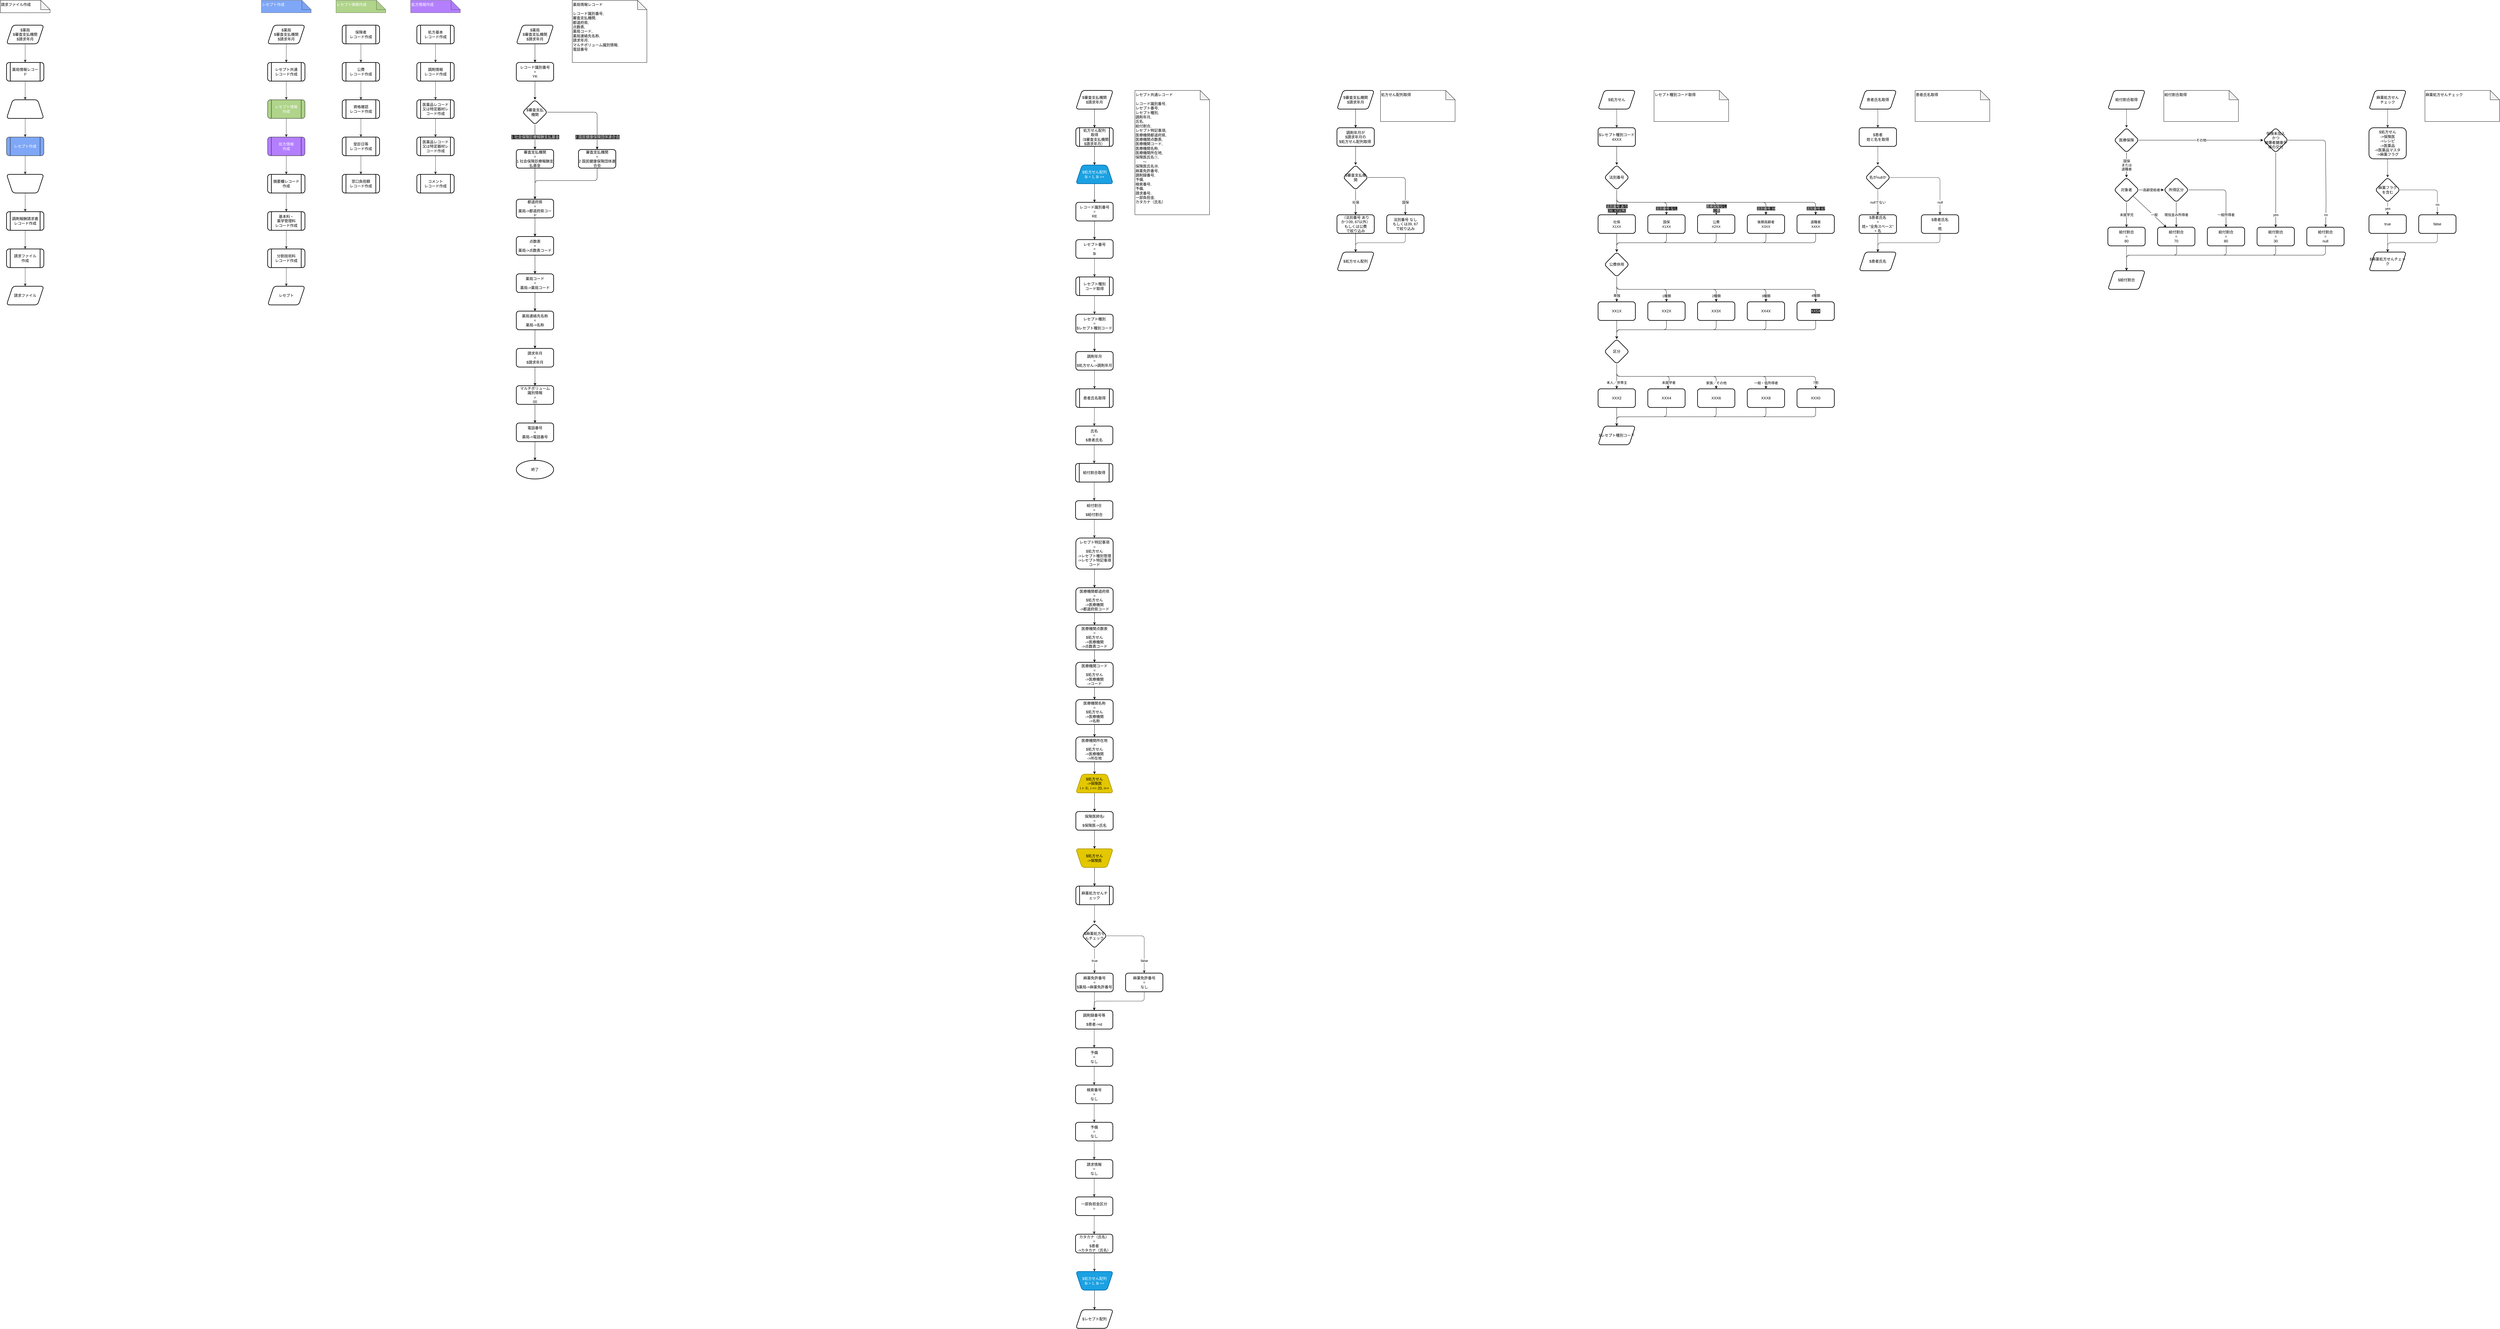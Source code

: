 <mxfile>
    <diagram id="Bw7fBSQwyuvwX_eZTn5h" name="2022-07-11">
        <mxGraphModel dx="2474" dy="1068" grid="1" gridSize="10" guides="1" tooltips="1" connect="1" arrows="1" fold="1" page="1" pageScale="1" pageWidth="827" pageHeight="1169" math="0" shadow="0">
            <root>
                <mxCell id="0"/>
                <mxCell id="1" parent="0"/>
                <mxCell id="11" value="" style="edgeStyle=none;html=1;" parent="1" source="87" target="10" edge="1">
                    <mxGeometry relative="1" as="geometry">
                        <mxPoint x="80" y="180" as="sourcePoint"/>
                    </mxGeometry>
                </mxCell>
                <mxCell id="90" value="" style="edgeStyle=none;html=1;" edge="1" parent="1" source="10" target="89">
                    <mxGeometry relative="1" as="geometry"/>
                </mxCell>
                <mxCell id="10" value="レコード識別番号&lt;br&gt;=&lt;br&gt;YK" style="rounded=1;whiteSpace=wrap;html=1;strokeWidth=2;" parent="1" vertex="1">
                    <mxGeometry x="20" y="240" width="120" height="60" as="geometry"/>
                </mxCell>
                <mxCell id="14" value="&lt;span style=&quot;text-align: center&quot;&gt;薬局情報レコード&lt;br&gt;&lt;/span&gt;&lt;br style=&quot;text-align: center&quot;&gt;レコード識別番号,&lt;br&gt;審査支払機関,&lt;br&gt;都道府県,&lt;br&gt;点数表,&lt;br&gt;薬局コード,&lt;br&gt;薬局連絡先名称,&lt;br&gt;請求年月,&lt;br&gt;マルチボリューム識別情報,&lt;br&gt;電話番号" style="shape=note;whiteSpace=wrap;html=1;backgroundOutline=1;darkOpacity=0.05;align=left;verticalAlign=top;" parent="1" vertex="1">
                    <mxGeometry x="200" y="40" width="240" height="200" as="geometry"/>
                </mxCell>
                <mxCell id="47" style="edgeStyle=none;html=1;" edge="1" parent="1" source="30" target="45">
                    <mxGeometry relative="1" as="geometry">
                        <mxPoint x="140" y="680" as="targetPoint"/>
                        <Array as="points">
                            <mxPoint x="280" y="620"/>
                            <mxPoint x="80" y="620"/>
                        </Array>
                    </mxGeometry>
                </mxCell>
                <mxCell id="30" value="&lt;span&gt;審査支払機関&lt;br&gt;&lt;/span&gt;=&lt;br&gt;&lt;span&gt;2 国民健康保険団体連合会&lt;/span&gt;" style="whiteSpace=wrap;html=1;rounded=1;strokeWidth=2;" vertex="1" parent="1">
                    <mxGeometry x="220" y="520" width="120" height="60" as="geometry"/>
                </mxCell>
                <mxCell id="42" value="&lt;meta charset=&quot;utf-8&quot;&gt;&lt;span style=&quot;color: rgb(240, 240, 240); font-family: helvetica; font-size: 12px; font-style: normal; font-weight: 400; letter-spacing: normal; text-align: center; text-indent: 0px; text-transform: none; word-spacing: 0px; background-color: rgb(42, 42, 42); display: inline; float: none;&quot;&gt;1 社会保険診療報酬支払基金&lt;/span&gt;" style="edgeStyle=none;html=1;" edge="1" parent="1" source="89" target="41">
                    <mxGeometry relative="1" as="geometry">
                        <mxPoint x="80" y="440" as="sourcePoint"/>
                    </mxGeometry>
                </mxCell>
                <mxCell id="46" value="" style="edgeStyle=none;html=1;" edge="1" parent="1" source="41" target="45">
                    <mxGeometry relative="1" as="geometry"/>
                </mxCell>
                <mxCell id="41" value="&lt;span&gt;審査支払機関&lt;br&gt;&lt;/span&gt;=&lt;br&gt;&lt;span&gt;1 社会保険診療報酬支払基金&lt;/span&gt;" style="whiteSpace=wrap;html=1;rounded=1;strokeWidth=2;" vertex="1" parent="1">
                    <mxGeometry x="20" y="520" width="120" height="60" as="geometry"/>
                </mxCell>
                <mxCell id="49" value="" style="edgeStyle=none;html=1;" edge="1" parent="1" source="45" target="48">
                    <mxGeometry relative="1" as="geometry"/>
                </mxCell>
                <mxCell id="45" value="&lt;span style=&quot;text-align: left&quot;&gt;都道府県&lt;br&gt;=&lt;br&gt;薬局-&amp;gt;都道府県コード&lt;br&gt;&lt;/span&gt;" style="whiteSpace=wrap;html=1;rounded=1;strokeWidth=2;" vertex="1" parent="1">
                    <mxGeometry x="20" y="680" width="120" height="60" as="geometry"/>
                </mxCell>
                <mxCell id="51" value="" style="edgeStyle=none;html=1;" edge="1" parent="1" source="48" target="50">
                    <mxGeometry relative="1" as="geometry"/>
                </mxCell>
                <mxCell id="48" value="&lt;span style=&quot;text-align: left&quot;&gt;点数表&lt;br&gt;=&lt;br&gt;薬局-&amp;gt;点数表コード&lt;br&gt;&lt;/span&gt;" style="whiteSpace=wrap;html=1;rounded=1;strokeWidth=2;" vertex="1" parent="1">
                    <mxGeometry x="20" y="800" width="120" height="60" as="geometry"/>
                </mxCell>
                <mxCell id="53" value="" style="edgeStyle=none;html=1;" edge="1" parent="1" source="50" target="52">
                    <mxGeometry relative="1" as="geometry"/>
                </mxCell>
                <mxCell id="50" value="&lt;span style=&quot;text-align: left&quot;&gt;薬局コード&lt;br&gt;=&lt;br&gt;薬局-&amp;gt;薬局コード&lt;br&gt;&lt;/span&gt;" style="whiteSpace=wrap;html=1;rounded=1;strokeWidth=2;" vertex="1" parent="1">
                    <mxGeometry x="20" y="920" width="120" height="60" as="geometry"/>
                </mxCell>
                <mxCell id="55" value="" style="edgeStyle=none;html=1;" edge="1" parent="1" source="52" target="54">
                    <mxGeometry relative="1" as="geometry"/>
                </mxCell>
                <mxCell id="52" value="&lt;span style=&quot;text-align: left&quot;&gt;薬局連絡先名称&lt;/span&gt;&lt;span style=&quot;text-align: left&quot;&gt;&lt;br&gt;=&lt;br&gt;薬局-&amp;gt;名称&lt;br&gt;&lt;/span&gt;" style="whiteSpace=wrap;html=1;rounded=1;strokeWidth=2;" vertex="1" parent="1">
                    <mxGeometry x="20" y="1040" width="120" height="60" as="geometry"/>
                </mxCell>
                <mxCell id="57" value="" style="edgeStyle=none;html=1;" edge="1" parent="1" source="54" target="56">
                    <mxGeometry relative="1" as="geometry"/>
                </mxCell>
                <mxCell id="54" value="&lt;span style=&quot;text-align: left&quot;&gt;請求年月&lt;br&gt;=&lt;br&gt;&lt;/span&gt;&lt;span style=&quot;text-align: left&quot;&gt;$請求年月&lt;/span&gt;&lt;span style=&quot;text-align: left&quot;&gt;&lt;br&gt;&lt;/span&gt;" style="whiteSpace=wrap;html=1;rounded=1;strokeWidth=2;" vertex="1" parent="1">
                    <mxGeometry x="20" y="1160" width="120" height="60" as="geometry"/>
                </mxCell>
                <mxCell id="59" value="" style="edgeStyle=none;html=1;" edge="1" parent="1" source="56" target="58">
                    <mxGeometry relative="1" as="geometry"/>
                </mxCell>
                <mxCell id="56" value="&lt;span style=&quot;text-align: left&quot;&gt;マルチボリューム&lt;br&gt;識別情報&lt;br&gt;=&lt;br&gt;00&lt;br&gt;&lt;/span&gt;" style="whiteSpace=wrap;html=1;rounded=1;strokeWidth=2;" vertex="1" parent="1">
                    <mxGeometry x="20" y="1280" width="120" height="60" as="geometry"/>
                </mxCell>
                <mxCell id="84" value="" style="edgeStyle=none;html=1;" edge="1" parent="1" source="58" target="83">
                    <mxGeometry relative="1" as="geometry"/>
                </mxCell>
                <mxCell id="58" value="&lt;span style=&quot;text-align: left&quot;&gt;電話番号&lt;br&gt;=&lt;br&gt;薬局-&amp;gt;電話番号&lt;br&gt;&lt;/span&gt;" style="whiteSpace=wrap;html=1;rounded=1;strokeWidth=2;" vertex="1" parent="1">
                    <mxGeometry x="20" y="1400" width="120" height="60" as="geometry"/>
                </mxCell>
                <mxCell id="83" value="終了" style="ellipse;whiteSpace=wrap;html=1;rounded=1;strokeWidth=2;" vertex="1" parent="1">
                    <mxGeometry x="20" y="1520" width="120" height="60" as="geometry"/>
                </mxCell>
                <mxCell id="87" value="$薬局&lt;br&gt;$審査支払機関&lt;br&gt;&lt;span style=&quot;text-align: left&quot;&gt;$請求年月&lt;/span&gt;" style="shape=parallelogram;perimeter=parallelogramPerimeter;whiteSpace=wrap;html=1;fixedSize=1;strokeWidth=2;shadow=0;sketch=0;rounded=1;" vertex="1" parent="1">
                    <mxGeometry x="20" y="120" width="120" height="60" as="geometry"/>
                </mxCell>
                <mxCell id="91" value="&lt;meta charset=&quot;utf-8&quot;&gt;&lt;span style=&quot;color: rgb(240, 240, 240); font-family: helvetica; font-size: 12px; font-style: normal; font-weight: 400; letter-spacing: normal; text-align: center; text-indent: 0px; text-transform: none; word-spacing: 0px; background-color: rgb(42, 42, 42); display: inline; float: none;&quot;&gt;2 国民健康保険団体連合会&lt;/span&gt;" style="edgeStyle=none;html=1;" edge="1" parent="1" source="89" target="30">
                    <mxGeometry x="0.714" relative="1" as="geometry">
                        <Array as="points">
                            <mxPoint x="280" y="400"/>
                        </Array>
                        <mxPoint as="offset"/>
                    </mxGeometry>
                </mxCell>
                <mxCell id="89" value="&lt;span&gt;$審査支払&lt;br&gt;機関&lt;/span&gt;" style="rhombus;whiteSpace=wrap;html=1;rounded=1;strokeWidth=2;" vertex="1" parent="1">
                    <mxGeometry x="40" y="360" width="80" height="80" as="geometry"/>
                </mxCell>
                <mxCell id="140" style="edgeStyle=none;html=1;" edge="1" parent="1" source="95" target="101">
                    <mxGeometry relative="1" as="geometry"/>
                </mxCell>
                <mxCell id="95" value="&lt;span&gt;$審査支払機関&lt;/span&gt;&lt;br&gt;&lt;span style=&quot;text-align: left&quot;&gt;$請求年月&lt;/span&gt;" style="shape=parallelogram;perimeter=parallelogramPerimeter;whiteSpace=wrap;html=1;fixedSize=1;strokeWidth=2;shadow=0;sketch=0;rounded=1;" vertex="1" parent="1">
                    <mxGeometry x="1820" y="330" width="120" height="60" as="geometry"/>
                </mxCell>
                <mxCell id="96" value="&lt;div&gt;&lt;span&gt;レセプト共通レコード&lt;br&gt;&lt;br&gt;レコード識別番号,&lt;br&gt;レセプト番号,&lt;br&gt;レセプト種別,&lt;br&gt;調剤年月,&lt;br&gt;氏名,&lt;br&gt;給付割合,&lt;br&gt;レセプト特記事項,&lt;br&gt;医療機関都道府県,&lt;br&gt;医療機関点数表,&lt;br&gt;医療機関コード,&lt;br&gt;医療機関名称,&lt;br&gt;医療機関所在地,&lt;br&gt;保険医氏名①,&lt;/span&gt;&lt;/div&gt;&lt;span&gt;&amp;nbsp; &amp;nbsp; &amp;nbsp; &amp;nbsp;〜&lt;br&gt;&lt;/span&gt;&lt;span&gt;保険医氏名⑳,&lt;/span&gt;&lt;div&gt;&lt;span&gt;麻薬免許番号,&lt;br&gt;調剤録番号,&lt;br&gt;予備,&lt;br&gt;検索番号,&lt;br&gt;予備,&lt;br&gt;請求番号,&lt;br&gt;一部負担金,&lt;br&gt;カタカナ（氏名）&lt;/span&gt;&lt;/div&gt;" style="shape=note;whiteSpace=wrap;html=1;backgroundOutline=1;darkOpacity=0.05;align=left;verticalAlign=top;" vertex="1" parent="1">
                    <mxGeometry x="2010" y="330" width="240" height="400" as="geometry"/>
                </mxCell>
                <mxCell id="114" value="" style="edgeStyle=none;html=1;" edge="1" parent="1" source="97" target="113">
                    <mxGeometry relative="1" as="geometry"/>
                </mxCell>
                <mxCell id="97" value="&lt;span style=&quot;text-align: left&quot;&gt;レコード識別番号&lt;br&gt;=&lt;br&gt;RE&lt;br&gt;&lt;/span&gt;" style="whiteSpace=wrap;html=1;strokeWidth=2;shadow=0;sketch=0;rounded=1;" vertex="1" parent="1">
                    <mxGeometry x="1820" y="690" width="120" height="60" as="geometry"/>
                </mxCell>
                <mxCell id="139" style="edgeStyle=none;html=1;" edge="1" parent="1" source="99" target="97">
                    <mxGeometry relative="1" as="geometry"/>
                </mxCell>
                <mxCell id="99" value="$処方せん配列&lt;br&gt;$i = 1, $i ++" style="shape=trapezoid;perimeter=trapezoidPerimeter;whiteSpace=wrap;html=1;fixedSize=1;strokeWidth=2;shadow=0;sketch=0;rounded=1;fillColor=#1ba1e2;fontColor=#ffffff;strokeColor=#006EAF;" vertex="1" parent="1">
                    <mxGeometry x="1820" y="570" width="120" height="60" as="geometry"/>
                </mxCell>
                <mxCell id="111" value="" style="edgeStyle=none;html=1;" edge="1" parent="1" source="101" target="99">
                    <mxGeometry relative="1" as="geometry">
                        <mxPoint x="1880" y="630" as="targetPoint"/>
                    </mxGeometry>
                </mxCell>
                <mxCell id="101" value="処方せん配列&lt;br&gt;取得&lt;br&gt;（$審査支払機関&lt;br&gt;&lt;span style=&quot;text-align: left&quot;&gt;$請求年月&lt;/span&gt;&lt;span style=&quot;color: rgba(0 , 0 , 0 , 0) ; font-family: monospace ; font-size: 0px&quot;&gt;%3CmxGraphModel%3E%3Croot%3E%3CmxCell%20id%3D%220%22%2F%3E%3CmxCell%20id%3D%221%22%20parent%3D%220%22%2F%3E%3CmxCell%20id%3D%222%22%20style%3D%22edgeStyle%3Dnone%3Bhtml%3D1%3B%22%20edge%3D%221%22%20parent%3D%221%22%3E%3CmxGeometry%20relative%3D%221%22%20as%3D%22geometry%22%3E%3CmxPoint%20x%3D%222240%22%20y%3D%221580%22%20as%3D%22sourcePoint%22%2F%3E%3CmxPoint%20x%3D%221760%22%20y%3D%221640%22%20as%3D%22targetPoint%22%2F%3E%3CArray%20as%3D%22points%22%3E%3CmxPoint%20x%3D%222240%22%20y%3D%221610%22%2F%3E%3CmxPoint%20x%3D%221760%22%20y%3D%221610%22%2F%3E%3C%2FArray%3E%3C%2FmxGeometry%3E%3C%2FmxCell%3E%3C%2Froot%3E%3C%2FmxGraphModel%3E&lt;/span&gt;）" style="shape=process;whiteSpace=wrap;html=1;backgroundOutline=1;strokeWidth=2;shadow=0;sketch=0;rounded=1;" vertex="1" parent="1">
                    <mxGeometry x="1820" y="450" width="120" height="60" as="geometry"/>
                </mxCell>
                <mxCell id="106" value="" style="edgeStyle=none;html=1;" edge="1" parent="1" source="103" target="105">
                    <mxGeometry relative="1" as="geometry"/>
                </mxCell>
                <mxCell id="103" value="$処方せん配列&lt;br&gt;$i = 1, $i ++" style="shape=trapezoid;perimeter=trapezoidPerimeter;whiteSpace=wrap;html=1;fixedSize=1;strokeWidth=2;shadow=0;sketch=0;rounded=1;direction=west;fillColor=#1ba1e2;fontColor=#ffffff;strokeColor=#006EAF;" vertex="1" parent="1">
                    <mxGeometry x="1820" y="4130" width="120" height="60" as="geometry"/>
                </mxCell>
                <mxCell id="105" value="$レセプト配列" style="shape=parallelogram;perimeter=parallelogramPerimeter;whiteSpace=wrap;html=1;fixedSize=1;strokeWidth=2;shadow=0;sketch=0;rounded=1;" vertex="1" parent="1">
                    <mxGeometry x="1820" y="4253" width="120" height="60" as="geometry"/>
                </mxCell>
                <mxCell id="338" value="" style="edgeStyle=none;html=1;strokeColor=default;opacity=80;" edge="1" parent="1" source="113" target="337">
                    <mxGeometry relative="1" as="geometry"/>
                </mxCell>
                <mxCell id="113" value="&lt;span style=&quot;text-align: left&quot;&gt;レセプト番号&lt;br&gt;=&lt;br&gt;$i&lt;br&gt;&lt;/span&gt;" style="whiteSpace=wrap;html=1;strokeWidth=2;shadow=0;sketch=0;rounded=1;" vertex="1" parent="1">
                    <mxGeometry x="1820" y="810" width="120" height="60" as="geometry"/>
                </mxCell>
                <mxCell id="203" value="" style="edgeStyle=none;html=1;" edge="1" parent="1" source="116" target="202">
                    <mxGeometry relative="1" as="geometry"/>
                </mxCell>
                <mxCell id="116" value="&lt;span style=&quot;text-align: left&quot;&gt;レセプト種別&lt;br&gt;=&lt;br&gt;$レセプト種別コード&lt;br&gt;&lt;/span&gt;" style="whiteSpace=wrap;html=1;strokeWidth=2;shadow=0;sketch=0;rounded=1;" vertex="1" parent="1">
                    <mxGeometry x="1820" y="1050" width="120" height="60" as="geometry"/>
                </mxCell>
                <mxCell id="121" value="" style="edgeStyle=none;html=1;" edge="1" parent="1" source="118" target="120">
                    <mxGeometry relative="1" as="geometry"/>
                </mxCell>
                <mxCell id="118" value="&lt;span&gt;$審査支払機関&lt;/span&gt;&lt;br&gt;&lt;span style=&quot;text-align: left&quot;&gt;$請求年月&lt;/span&gt;" style="shape=parallelogram;perimeter=parallelogramPerimeter;whiteSpace=wrap;html=1;fixedSize=1;strokeWidth=2;shadow=0;sketch=0;rounded=1;" vertex="1" parent="1">
                    <mxGeometry x="2660" y="330" width="120" height="60" as="geometry"/>
                </mxCell>
                <mxCell id="119" value="&lt;span style=&quot;text-align: center&quot;&gt;処方せん配列取得&lt;/span&gt;" style="shape=note;whiteSpace=wrap;html=1;backgroundOutline=1;darkOpacity=0.05;align=left;verticalAlign=top;" vertex="1" parent="1">
                    <mxGeometry x="2800" y="330" width="240" height="100" as="geometry"/>
                </mxCell>
                <mxCell id="208" value="" style="edgeStyle=none;html=1;" edge="1" parent="1" source="120" target="207">
                    <mxGeometry relative="1" as="geometry">
                        <mxPoint x="2720" y="570" as="targetPoint"/>
                    </mxGeometry>
                </mxCell>
                <mxCell id="120" value="調剤年月が&lt;br&gt;&lt;span style=&quot;text-align: left&quot;&gt;$請求年月&lt;/span&gt;の&lt;br&gt;$処方せん配列取得&amp;nbsp;" style="whiteSpace=wrap;html=1;strokeWidth=2;shadow=0;sketch=0;rounded=1;" vertex="1" parent="1">
                    <mxGeometry x="2660" y="450" width="120" height="60" as="geometry"/>
                </mxCell>
                <mxCell id="167" value="&lt;meta charset=&quot;utf-8&quot;&gt;&lt;span style=&quot;color: rgb(240, 240, 240); font-family: helvetica; font-size: 11px; font-style: normal; font-weight: 400; letter-spacing: normal; text-align: center; text-indent: 0px; text-transform: none; word-spacing: 0px; background-color: rgb(42, 42, 42); display: inline; float: none;&quot;&gt;医療保険なし&lt;/span&gt;&lt;br style=&quot;color: rgb(240, 240, 240); font-family: helvetica; font-size: 11px; font-style: normal; font-weight: 400; letter-spacing: normal; text-align: center; text-indent: 0px; text-transform: none; word-spacing: 0px; background-color: rgb(42, 42, 42);&quot;&gt;&lt;span style=&quot;color: rgb(240, 240, 240); font-family: helvetica; font-size: 11px; font-style: normal; font-weight: 400; letter-spacing: normal; text-align: center; text-indent: 0px; text-transform: none; word-spacing: 0px; background-color: rgb(42, 42, 42); display: inline; float: none;&quot;&gt;公費&lt;/span&gt;" style="edgeStyle=none;html=1;" edge="1" parent="1" source="124" target="157">
                    <mxGeometry x="0.9" relative="1" as="geometry">
                        <Array as="points">
                            <mxPoint x="3560" y="690"/>
                            <mxPoint x="3880" y="690"/>
                        </Array>
                        <mxPoint as="offset"/>
                    </mxGeometry>
                </mxCell>
                <mxCell id="168" value="&lt;meta charset=&quot;utf-8&quot;&gt;&lt;span style=&quot;color: rgb(240, 240, 240); font-family: helvetica; font-size: 11px; font-style: normal; font-weight: 400; letter-spacing: normal; text-align: center; text-indent: 0px; text-transform: none; word-spacing: 0px; background-color: rgb(42, 42, 42); display: inline; float: none;&quot;&gt;法別番号 なし&lt;/span&gt;" style="edgeStyle=none;html=1;" edge="1" parent="1" source="124" target="128">
                    <mxGeometry x="0.833" relative="1" as="geometry">
                        <Array as="points">
                            <mxPoint x="3560" y="690"/>
                            <mxPoint x="3720" y="690"/>
                        </Array>
                        <mxPoint as="offset"/>
                    </mxGeometry>
                </mxCell>
                <mxCell id="169" value="&lt;meta charset=&quot;utf-8&quot;&gt;&lt;span style=&quot;color: rgb(240, 240, 240); font-family: helvetica; font-size: 11px; font-style: normal; font-weight: 400; letter-spacing: normal; text-align: center; text-indent: 0px; text-transform: none; word-spacing: 0px; background-color: rgb(42, 42, 42); display: inline; float: none;&quot;&gt;法別番号 67&lt;/span&gt;" style="edgeStyle=none;html=1;" edge="1" parent="1" source="124" target="156">
                    <mxGeometry x="0.944" relative="1" as="geometry">
                        <Array as="points">
                            <mxPoint x="3560" y="690"/>
                            <mxPoint x="4200" y="690"/>
                        </Array>
                        <mxPoint as="offset"/>
                    </mxGeometry>
                </mxCell>
                <mxCell id="170" value="&lt;meta charset=&quot;utf-8&quot;&gt;&lt;span style=&quot;color: rgb(240, 240, 240); font-family: helvetica; font-size: 11px; font-style: normal; font-weight: 400; letter-spacing: normal; text-align: center; text-indent: 0px; text-transform: none; word-spacing: 0px; background-color: rgb(42, 42, 42); display: inline; float: none;&quot;&gt;法別番号 39&lt;/span&gt;" style="edgeStyle=none;html=1;" edge="1" parent="1" source="124" target="130">
                    <mxGeometry x="0.929" relative="1" as="geometry">
                        <Array as="points">
                            <mxPoint x="3560" y="690"/>
                            <mxPoint x="4040" y="690"/>
                        </Array>
                        <mxPoint as="offset"/>
                    </mxGeometry>
                </mxCell>
                <mxCell id="171" value="&lt;span style=&quot;color: rgb(240 , 240 , 240) ; font-family: &amp;#34;helvetica&amp;#34; ; font-size: 11px ; font-style: normal ; font-weight: 400 ; letter-spacing: normal ; text-align: center ; text-indent: 0px ; text-transform: none ; word-spacing: 0px ; background-color: rgb(42 , 42 , 42) ; display: inline ; float: none&quot;&gt;法別番号 あり&lt;br&gt;(39, 67以外)&lt;br&gt;&lt;/span&gt;" style="edgeStyle=none;html=1;" edge="1" parent="1" source="124" target="132">
                    <mxGeometry x="0.5" relative="1" as="geometry">
                        <mxPoint as="offset"/>
                    </mxGeometry>
                </mxCell>
                <mxCell id="124" value="法別番号" style="rhombus;whiteSpace=wrap;html=1;strokeWidth=2;shadow=0;sketch=0;rounded=1;" vertex="1" parent="1">
                    <mxGeometry x="3520" y="570" width="80" height="80" as="geometry"/>
                </mxCell>
                <mxCell id="175" style="edgeStyle=none;html=1;" edge="1" parent="1" source="128" target="142">
                    <mxGeometry relative="1" as="geometry">
                        <Array as="points">
                            <mxPoint x="3720" y="820"/>
                            <mxPoint x="3560" y="820"/>
                        </Array>
                    </mxGeometry>
                </mxCell>
                <mxCell id="128" value="&lt;span style=&quot;font-size: 11px&quot;&gt;国保&lt;br&gt;X1XX&lt;br&gt;&lt;/span&gt;" style="whiteSpace=wrap;html=1;strokeWidth=2;shadow=0;sketch=0;rounded=1;" vertex="1" parent="1">
                    <mxGeometry x="3660" y="730" width="120" height="60" as="geometry"/>
                </mxCell>
                <mxCell id="178" style="edgeStyle=none;html=1;" edge="1" parent="1" source="130" target="142">
                    <mxGeometry relative="1" as="geometry">
                        <Array as="points">
                            <mxPoint x="4040" y="820"/>
                            <mxPoint x="3560" y="820"/>
                        </Array>
                    </mxGeometry>
                </mxCell>
                <mxCell id="130" value="&lt;span style=&quot;font-size: 11px&quot;&gt;後期高齢者&lt;br&gt;X3XX&lt;br&gt;&lt;/span&gt;" style="whiteSpace=wrap;html=1;strokeWidth=2;shadow=0;sketch=0;rounded=1;" vertex="1" parent="1">
                    <mxGeometry x="3980" y="730" width="120" height="60" as="geometry"/>
                </mxCell>
                <mxCell id="172" style="edgeStyle=none;html=1;" edge="1" parent="1" source="132" target="142">
                    <mxGeometry relative="1" as="geometry"/>
                </mxCell>
                <mxCell id="132" value="&lt;span style=&quot;font-size: 11px&quot;&gt;社保&lt;br&gt;X1XX&lt;br&gt;&lt;/span&gt;" style="whiteSpace=wrap;html=1;strokeWidth=2;shadow=0;sketch=0;rounded=1;" vertex="1" parent="1">
                    <mxGeometry x="3500" y="730" width="120" height="60" as="geometry"/>
                </mxCell>
                <mxCell id="147" value="単独" style="edgeStyle=none;html=1;" edge="1" parent="1" source="142" target="146">
                    <mxGeometry x="0.5" relative="1" as="geometry">
                        <mxPoint as="offset"/>
                    </mxGeometry>
                </mxCell>
                <mxCell id="149" value="1種類" style="edgeStyle=none;html=1;" edge="1" parent="1" source="142" target="148">
                    <mxGeometry x="0.84" relative="1" as="geometry">
                        <Array as="points">
                            <mxPoint x="3560" y="970"/>
                            <mxPoint x="3720" y="970"/>
                        </Array>
                        <mxPoint as="offset"/>
                    </mxGeometry>
                </mxCell>
                <mxCell id="142" value="公費併用" style="rhombus;whiteSpace=wrap;html=1;strokeWidth=2;shadow=0;sketch=0;rounded=1;" vertex="1" parent="1">
                    <mxGeometry x="3520" y="850" width="80" height="80" as="geometry"/>
                </mxCell>
                <mxCell id="174" value="" style="edgeStyle=none;html=1;" edge="1" parent="1" source="146" target="173">
                    <mxGeometry relative="1" as="geometry"/>
                </mxCell>
                <mxCell id="146" value="XX1X" style="whiteSpace=wrap;html=1;strokeWidth=2;shadow=0;sketch=0;rounded=1;" vertex="1" parent="1">
                    <mxGeometry x="3500" y="1010" width="120" height="60" as="geometry"/>
                </mxCell>
                <mxCell id="148" value="XX2X" style="whiteSpace=wrap;html=1;strokeWidth=2;shadow=0;sketch=0;rounded=1;" vertex="1" parent="1">
                    <mxGeometry x="3660" y="1010" width="120" height="60" as="geometry"/>
                </mxCell>
                <mxCell id="150" value="&lt;span&gt;XX3X&lt;/span&gt;" style="whiteSpace=wrap;html=1;strokeWidth=2;shadow=0;sketch=0;rounded=1;" vertex="1" parent="1">
                    <mxGeometry x="3820" y="1010" width="120" height="60" as="geometry"/>
                </mxCell>
                <mxCell id="151" value="&lt;span&gt;XX4X&lt;/span&gt;" style="whiteSpace=wrap;html=1;strokeWidth=2;shadow=0;sketch=0;rounded=1;" vertex="1" parent="1">
                    <mxGeometry x="3980" y="1010" width="120" height="60" as="geometry"/>
                </mxCell>
                <mxCell id="152" value="&lt;span style=&quot;color: rgb(240 , 240 , 240) ; font-family: &amp;#34;helvetica&amp;#34; ; font-size: 12px ; font-style: normal ; font-weight: 400 ; letter-spacing: normal ; text-align: center ; text-indent: 0px ; text-transform: none ; word-spacing: 0px ; background-color: rgb(42 , 42 , 42) ; display: inline ; float: none&quot;&gt;XX5X&lt;/span&gt;" style="whiteSpace=wrap;html=1;strokeWidth=2;shadow=0;sketch=0;rounded=1;" vertex="1" parent="1">
                    <mxGeometry x="4140" y="1010" width="120" height="60" as="geometry"/>
                </mxCell>
                <mxCell id="153" value="2種類" style="edgeStyle=none;html=1;" edge="1" parent="1" source="142" target="150">
                    <mxGeometry x="0.902" relative="1" as="geometry">
                        <mxPoint x="3680" y="910" as="sourcePoint"/>
                        <mxPoint x="3840" y="1000" as="targetPoint"/>
                        <Array as="points">
                            <mxPoint x="3560" y="970"/>
                            <mxPoint x="3880" y="970"/>
                        </Array>
                        <mxPoint as="offset"/>
                    </mxGeometry>
                </mxCell>
                <mxCell id="154" value="3種類" style="edgeStyle=none;html=1;" edge="1" parent="1" source="142" target="151">
                    <mxGeometry x="0.93" relative="1" as="geometry">
                        <mxPoint x="3650" y="900" as="sourcePoint"/>
                        <mxPoint x="3970" y="990" as="targetPoint"/>
                        <Array as="points">
                            <mxPoint x="3560" y="970"/>
                            <mxPoint x="4040" y="970"/>
                        </Array>
                        <mxPoint as="offset"/>
                    </mxGeometry>
                </mxCell>
                <mxCell id="155" value="4種類" style="edgeStyle=none;html=1;" edge="1" parent="1" source="142" target="152">
                    <mxGeometry x="0.945" relative="1" as="geometry">
                        <mxPoint x="3570" y="940" as="sourcePoint"/>
                        <mxPoint x="4050" y="1030" as="targetPoint"/>
                        <Array as="points">
                            <mxPoint x="3560" y="970"/>
                            <mxPoint x="4200" y="970"/>
                        </Array>
                        <mxPoint as="offset"/>
                    </mxGeometry>
                </mxCell>
                <mxCell id="177" style="edgeStyle=none;html=1;" edge="1" parent="1" source="156" target="142">
                    <mxGeometry relative="1" as="geometry">
                        <Array as="points">
                            <mxPoint x="4200" y="820"/>
                            <mxPoint x="3560" y="820"/>
                        </Array>
                    </mxGeometry>
                </mxCell>
                <mxCell id="156" value="&lt;span style=&quot;font-size: 11px&quot;&gt;退職者&lt;br&gt;X4XX&lt;br&gt;&lt;/span&gt;" style="whiteSpace=wrap;html=1;strokeWidth=2;shadow=0;sketch=0;rounded=1;" vertex="1" parent="1">
                    <mxGeometry x="4140" y="730" width="120" height="60" as="geometry"/>
                </mxCell>
                <mxCell id="176" style="edgeStyle=none;html=1;" edge="1" parent="1" source="157" target="142">
                    <mxGeometry relative="1" as="geometry">
                        <Array as="points">
                            <mxPoint x="3880" y="820"/>
                            <mxPoint x="3560" y="820"/>
                        </Array>
                    </mxGeometry>
                </mxCell>
                <mxCell id="157" value="&lt;span style=&quot;font-size: 11px&quot;&gt;公費&lt;br&gt;X2XX&lt;br&gt;&lt;/span&gt;" style="whiteSpace=wrap;html=1;strokeWidth=2;shadow=0;sketch=0;rounded=1;" vertex="1" parent="1">
                    <mxGeometry x="3820" y="730" width="120" height="60" as="geometry"/>
                </mxCell>
                <mxCell id="180" value="" style="edgeStyle=none;html=1;" edge="1" parent="1" source="173" target="179">
                    <mxGeometry relative="1" as="geometry"/>
                </mxCell>
                <mxCell id="188" value="本人／世帯主" style="edgeLabel;html=1;align=center;verticalAlign=middle;resizable=0;points=[];" vertex="1" connectable="0" parent="180">
                    <mxGeometry x="0.3" y="5" relative="1" as="geometry">
                        <mxPoint x="-5" y="8" as="offset"/>
                    </mxGeometry>
                </mxCell>
                <mxCell id="182" value="未就学者" style="edgeStyle=none;html=1;" edge="1" parent="1" source="173" target="181">
                    <mxGeometry x="0.84" relative="1" as="geometry">
                        <Array as="points">
                            <mxPoint x="3560" y="1250"/>
                            <mxPoint x="3730" y="1250"/>
                        </Array>
                        <mxPoint as="offset"/>
                    </mxGeometry>
                </mxCell>
                <mxCell id="185" value="家族／その他" style="edgeStyle=none;html=1;" edge="1" parent="1" source="173" target="184">
                    <mxGeometry x="0.902" relative="1" as="geometry">
                        <Array as="points">
                            <mxPoint x="3560" y="1250"/>
                            <mxPoint x="3880" y="1250"/>
                        </Array>
                        <mxPoint as="offset"/>
                    </mxGeometry>
                </mxCell>
                <mxCell id="187" value="一般・低所得者" style="edgeStyle=none;html=1;" edge="1" parent="1" source="173" target="186">
                    <mxGeometry x="0.93" relative="1" as="geometry">
                        <Array as="points">
                            <mxPoint x="3560" y="1250"/>
                            <mxPoint x="4040" y="1250"/>
                        </Array>
                        <mxPoint as="offset"/>
                    </mxGeometry>
                </mxCell>
                <mxCell id="192" value="7割" style="edgeStyle=none;html=1;" edge="1" parent="1" source="173" target="191">
                    <mxGeometry x="0.944" relative="1" as="geometry">
                        <Array as="points">
                            <mxPoint x="3560" y="1250"/>
                            <mxPoint x="4200" y="1250"/>
                        </Array>
                        <mxPoint as="offset"/>
                    </mxGeometry>
                </mxCell>
                <mxCell id="173" value="区分" style="rhombus;whiteSpace=wrap;html=1;strokeWidth=2;shadow=0;sketch=0;rounded=1;" vertex="1" parent="1">
                    <mxGeometry x="3520" y="1130" width="80" height="80" as="geometry"/>
                </mxCell>
                <mxCell id="194" value="" style="edgeStyle=none;html=1;" edge="1" parent="1" source="179" target="346">
                    <mxGeometry relative="1" as="geometry">
                        <mxPoint x="3560" y="1410" as="targetPoint"/>
                    </mxGeometry>
                </mxCell>
                <mxCell id="179" value="XXX2" style="rounded=1;whiteSpace=wrap;html=1;strokeWidth=2;shadow=0;sketch=0;" vertex="1" parent="1">
                    <mxGeometry x="3500" y="1290" width="120" height="60" as="geometry"/>
                </mxCell>
                <mxCell id="195" style="edgeStyle=none;html=1;" edge="1" parent="1" source="181" target="346">
                    <mxGeometry relative="1" as="geometry">
                        <mxPoint x="3560" y="1410" as="targetPoint"/>
                        <Array as="points">
                            <mxPoint x="3720" y="1380"/>
                            <mxPoint x="3560" y="1380"/>
                        </Array>
                    </mxGeometry>
                </mxCell>
                <mxCell id="181" value="XXX4" style="whiteSpace=wrap;html=1;strokeWidth=2;shadow=0;sketch=0;rounded=1;" vertex="1" parent="1">
                    <mxGeometry x="3660" y="1290" width="120" height="60" as="geometry"/>
                </mxCell>
                <mxCell id="196" style="edgeStyle=none;html=1;" edge="1" parent="1" source="184" target="346">
                    <mxGeometry relative="1" as="geometry">
                        <mxPoint x="3560" y="1410" as="targetPoint"/>
                        <Array as="points">
                            <mxPoint x="3880" y="1380"/>
                            <mxPoint x="3560" y="1380"/>
                        </Array>
                    </mxGeometry>
                </mxCell>
                <mxCell id="184" value="XXX6" style="whiteSpace=wrap;html=1;strokeWidth=2;shadow=0;sketch=0;rounded=1;" vertex="1" parent="1">
                    <mxGeometry x="3820" y="1290" width="120" height="60" as="geometry"/>
                </mxCell>
                <mxCell id="197" style="edgeStyle=none;html=1;" edge="1" parent="1" source="186" target="346">
                    <mxGeometry relative="1" as="geometry">
                        <mxPoint x="3560" y="1410" as="targetPoint"/>
                        <Array as="points">
                            <mxPoint x="4040" y="1380"/>
                            <mxPoint x="3560" y="1380"/>
                        </Array>
                    </mxGeometry>
                </mxCell>
                <mxCell id="186" value="XXX8" style="whiteSpace=wrap;html=1;strokeWidth=2;shadow=0;sketch=0;rounded=1;" vertex="1" parent="1">
                    <mxGeometry x="3980" y="1290" width="120" height="60" as="geometry"/>
                </mxCell>
                <mxCell id="198" style="edgeStyle=none;html=1;" edge="1" parent="1" source="191" target="346">
                    <mxGeometry relative="1" as="geometry">
                        <mxPoint x="3560" y="1410" as="targetPoint"/>
                        <Array as="points">
                            <mxPoint x="4200" y="1380"/>
                            <mxPoint x="3560" y="1380"/>
                        </Array>
                    </mxGeometry>
                </mxCell>
                <mxCell id="191" value="XXX0" style="whiteSpace=wrap;html=1;strokeWidth=2;shadow=0;sketch=0;rounded=1;" vertex="1" parent="1">
                    <mxGeometry x="4140" y="1290" width="120" height="60" as="geometry"/>
                </mxCell>
                <mxCell id="201" value="" style="edgeStyle=none;html=1;" edge="1" parent="1" source="199" target="124">
                    <mxGeometry relative="1" as="geometry"/>
                </mxCell>
                <mxCell id="199" value="$レセプト種別コード&lt;br&gt;4XXX" style="whiteSpace=wrap;html=1;strokeWidth=2;shadow=0;sketch=0;rounded=1;" vertex="1" parent="1">
                    <mxGeometry x="3500" y="450" width="120" height="60" as="geometry"/>
                </mxCell>
                <mxCell id="348" value="" style="edgeStyle=none;html=1;strokeColor=default;opacity=80;" edge="1" parent="1" source="202" target="347">
                    <mxGeometry relative="1" as="geometry"/>
                </mxCell>
                <mxCell id="202" value="調剤年月&lt;br&gt;=&lt;br&gt;$処方せん-&amp;gt;調剤年月" style="whiteSpace=wrap;html=1;strokeWidth=2;shadow=0;sketch=0;rounded=1;" vertex="1" parent="1">
                    <mxGeometry x="1820" y="1170" width="120" height="60" as="geometry"/>
                </mxCell>
                <mxCell id="205" value="$処方せん配列" style="shape=parallelogram;perimeter=parallelogramPerimeter;whiteSpace=wrap;html=1;fixedSize=1;rounded=1;strokeWidth=2;shadow=0;sketch=0;" vertex="1" parent="1">
                    <mxGeometry x="2660" y="850" width="120" height="60" as="geometry"/>
                </mxCell>
                <mxCell id="210" value="社保" style="edgeStyle=none;html=1;" edge="1" parent="1" source="207" target="209">
                    <mxGeometry relative="1" as="geometry">
                        <mxPoint as="offset"/>
                    </mxGeometry>
                </mxCell>
                <mxCell id="212" value="国保" style="edgeStyle=none;html=1;" edge="1" parent="1" source="207" target="211">
                    <mxGeometry x="0.667" relative="1" as="geometry">
                        <Array as="points">
                            <mxPoint x="2880" y="610"/>
                            <mxPoint x="2880" y="690"/>
                        </Array>
                        <mxPoint as="offset"/>
                    </mxGeometry>
                </mxCell>
                <mxCell id="207" value="&lt;span&gt;$審査支払機関&lt;/span&gt;" style="rhombus;whiteSpace=wrap;html=1;strokeWidth=2;shadow=0;sketch=0;rounded=1;" vertex="1" parent="1">
                    <mxGeometry x="2680" y="570" width="80" height="80" as="geometry"/>
                </mxCell>
                <mxCell id="209" value="（法別番号 あり&lt;br&gt;かつ39, 67以外）&lt;br&gt;もしくは公費&lt;br&gt;で絞り込み" style="whiteSpace=wrap;html=1;strokeWidth=2;shadow=0;sketch=0;rounded=1;" vertex="1" parent="1">
                    <mxGeometry x="2660" y="730" width="120" height="60" as="geometry"/>
                </mxCell>
                <mxCell id="336" style="edgeStyle=none;html=1;strokeColor=default;opacity=80;" edge="1" parent="1" source="211" target="205">
                    <mxGeometry relative="1" as="geometry">
                        <Array as="points">
                            <mxPoint x="2880" y="820"/>
                            <mxPoint x="2720" y="820"/>
                        </Array>
                    </mxGeometry>
                </mxCell>
                <mxCell id="211" value="法別番号 なし&lt;br&gt;もしくは39, 67&lt;br&gt;で絞り込み" style="whiteSpace=wrap;html=1;strokeWidth=2;shadow=0;sketch=0;rounded=1;" vertex="1" parent="1">
                    <mxGeometry x="2820" y="730" width="120" height="60" as="geometry"/>
                </mxCell>
                <mxCell id="218" style="edgeStyle=none;html=1;" edge="1" parent="1" source="209" target="205">
                    <mxGeometry relative="1" as="geometry">
                        <mxPoint x="2720" y="780" as="sourcePoint"/>
                    </mxGeometry>
                </mxCell>
                <mxCell id="393" value="" style="edgeStyle=none;html=1;strokeColor=default;opacity=80;" edge="1" parent="1" source="219" target="392">
                    <mxGeometry relative="1" as="geometry"/>
                </mxCell>
                <mxCell id="219" value="氏名&lt;br&gt;=&lt;br&gt;$患者氏名" style="whiteSpace=wrap;html=1;strokeWidth=2;shadow=0;sketch=0;rounded=1;" vertex="1" parent="1">
                    <mxGeometry x="1819" y="1410" width="120" height="60" as="geometry"/>
                </mxCell>
                <mxCell id="242" style="edgeStyle=none;html=1;" edge="1" parent="1" source="148" target="173">
                    <mxGeometry relative="1" as="geometry">
                        <mxPoint x="3730" y="1360" as="sourcePoint"/>
                        <mxPoint x="3570" y="1420" as="targetPoint"/>
                        <Array as="points">
                            <mxPoint x="3720" y="1100"/>
                            <mxPoint x="3560" y="1100"/>
                        </Array>
                    </mxGeometry>
                </mxCell>
                <mxCell id="243" style="edgeStyle=none;html=1;" edge="1" parent="1" source="150" target="173">
                    <mxGeometry relative="1" as="geometry">
                        <mxPoint x="3880" y="1080" as="sourcePoint"/>
                        <mxPoint x="3720" y="1140" as="targetPoint"/>
                        <Array as="points">
                            <mxPoint x="3880" y="1100"/>
                            <mxPoint x="3560" y="1100"/>
                        </Array>
                    </mxGeometry>
                </mxCell>
                <mxCell id="244" style="edgeStyle=none;html=1;" edge="1" parent="1" source="151" target="173">
                    <mxGeometry relative="1" as="geometry">
                        <mxPoint x="4040" y="1070" as="sourcePoint"/>
                        <mxPoint x="3720" y="1130" as="targetPoint"/>
                        <Array as="points">
                            <mxPoint x="4040" y="1100"/>
                            <mxPoint x="3560" y="1100"/>
                        </Array>
                    </mxGeometry>
                </mxCell>
                <mxCell id="245" style="edgeStyle=none;html=1;" edge="1" parent="1" source="152" target="173">
                    <mxGeometry relative="1" as="geometry">
                        <mxPoint x="4200" y="1070" as="sourcePoint"/>
                        <mxPoint x="3720" y="1130" as="targetPoint"/>
                        <Array as="points">
                            <mxPoint x="4200" y="1100"/>
                            <mxPoint x="3560" y="1100"/>
                        </Array>
                    </mxGeometry>
                </mxCell>
                <mxCell id="292" value="" style="edgeStyle=none;html=1;" edge="1" parent="1" source="285" target="291">
                    <mxGeometry relative="1" as="geometry"/>
                </mxCell>
                <mxCell id="285" value="&lt;span style=&quot;text-align: left&quot;&gt;レセプト特記事項&lt;br&gt;=&lt;br&gt;$処方せん&lt;br&gt;-&amp;gt;レセプト種別管理&lt;br&gt;-&amp;gt;レセプト特記事項コード&lt;br&gt;&lt;/span&gt;" style="whiteSpace=wrap;html=1;strokeWidth=2;shadow=0;sketch=0;rounded=1;" vertex="1" parent="1">
                    <mxGeometry x="1820" y="1770" width="120" height="100" as="geometry"/>
                </mxCell>
                <mxCell id="294" value="" style="edgeStyle=none;html=1;" edge="1" parent="1" source="291" target="293">
                    <mxGeometry relative="1" as="geometry"/>
                </mxCell>
                <mxCell id="291" value="医療機関都道府県&lt;br&gt;=&lt;br&gt;$処方せん&lt;br&gt;-&amp;gt;医療機関&lt;br&gt;-&amp;gt;都道府県コード" style="whiteSpace=wrap;html=1;strokeWidth=2;shadow=0;sketch=0;rounded=1;" vertex="1" parent="1">
                    <mxGeometry x="1820" y="1930" width="120" height="80" as="geometry"/>
                </mxCell>
                <mxCell id="296" value="" style="edgeStyle=none;html=1;" edge="1" parent="1" source="293" target="295">
                    <mxGeometry relative="1" as="geometry"/>
                </mxCell>
                <mxCell id="293" value="医療機関点数表&lt;br&gt;=&lt;br&gt;$処方せん&lt;br&gt;-&amp;gt;医療機関&lt;br&gt;-&amp;gt;点数表コード" style="whiteSpace=wrap;html=1;strokeWidth=2;shadow=0;sketch=0;rounded=1;" vertex="1" parent="1">
                    <mxGeometry x="1820" y="2050" width="120" height="80" as="geometry"/>
                </mxCell>
                <mxCell id="298" value="" style="edgeStyle=none;html=1;" edge="1" parent="1" source="295" target="297">
                    <mxGeometry relative="1" as="geometry"/>
                </mxCell>
                <mxCell id="295" value="医療機関コード&lt;br&gt;=&lt;br&gt;$処方せん&lt;br&gt;-&amp;gt;医療機関&lt;br&gt;-&amp;gt;コード" style="whiteSpace=wrap;html=1;strokeWidth=2;shadow=0;sketch=0;rounded=1;" vertex="1" parent="1">
                    <mxGeometry x="1820" y="2170" width="120" height="80" as="geometry"/>
                </mxCell>
                <mxCell id="300" value="" style="edgeStyle=none;html=1;" edge="1" parent="1" source="297" target="299">
                    <mxGeometry relative="1" as="geometry"/>
                </mxCell>
                <mxCell id="297" value="医療機関名称&lt;br&gt;=&lt;br&gt;$処方せん&lt;br&gt;-&amp;gt;医療機関&lt;br&gt;-&amp;gt;名称" style="whiteSpace=wrap;html=1;strokeWidth=2;shadow=0;sketch=0;rounded=1;" vertex="1" parent="1">
                    <mxGeometry x="1820" y="2290" width="120" height="80" as="geometry"/>
                </mxCell>
                <mxCell id="302" value="" style="edgeStyle=none;html=1;" edge="1" parent="1" source="299" target="301">
                    <mxGeometry relative="1" as="geometry"/>
                </mxCell>
                <mxCell id="299" value="医療機関所在地&lt;br&gt;=&lt;br&gt;$処方せん&lt;br&gt;-&amp;gt;医療機関&lt;br&gt;-&amp;gt;所在地" style="whiteSpace=wrap;html=1;strokeWidth=2;shadow=0;sketch=0;rounded=1;" vertex="1" parent="1">
                    <mxGeometry x="1820" y="2410" width="120" height="80" as="geometry"/>
                </mxCell>
                <mxCell id="305" value="" style="edgeStyle=none;html=1;" edge="1" parent="1" source="301" target="304">
                    <mxGeometry relative="1" as="geometry"/>
                </mxCell>
                <mxCell id="301" value="$処方せん&lt;br&gt;-&amp;gt;保険医&lt;br&gt;i = ①, i &amp;lt;= 20, i++" style="shape=trapezoid;perimeter=trapezoidPerimeter;whiteSpace=wrap;html=1;fixedSize=1;strokeWidth=2;shadow=0;sketch=0;rounded=1;fillColor=#e3c800;strokeColor=#B09500;fontColor=#000000;" vertex="1" parent="1">
                    <mxGeometry x="1820" y="2530" width="120" height="60" as="geometry"/>
                </mxCell>
                <mxCell id="308" value="" style="edgeStyle=none;html=1;" edge="1" parent="1" source="303" target="309">
                    <mxGeometry relative="1" as="geometry"/>
                </mxCell>
                <mxCell id="303" value="&lt;span&gt;$処方せん&lt;/span&gt;&lt;br&gt;&lt;span&gt;-&amp;gt;保険医&lt;/span&gt;" style="shape=trapezoid;perimeter=trapezoidPerimeter;whiteSpace=wrap;html=1;fixedSize=1;strokeWidth=2;shadow=0;sketch=0;rounded=1;direction=west;fillColor=#e3c800;fontColor=#000000;strokeColor=#B09500;" vertex="1" parent="1">
                    <mxGeometry x="1820" y="2770" width="120" height="60" as="geometry"/>
                </mxCell>
                <mxCell id="306" style="edgeStyle=none;html=1;" edge="1" parent="1" source="304" target="303">
                    <mxGeometry relative="1" as="geometry"/>
                </mxCell>
                <mxCell id="304" value="保険医師名i&lt;br&gt;=&lt;br&gt;$保険医-&amp;gt;氏名" style="whiteSpace=wrap;html=1;strokeWidth=2;shadow=0;sketch=0;rounded=1;" vertex="1" parent="1">
                    <mxGeometry x="1820" y="2650" width="120" height="60" as="geometry"/>
                </mxCell>
                <mxCell id="329" value="" style="edgeStyle=none;html=1;strokeColor=default;opacity=80;" edge="1" parent="1" source="309" target="328">
                    <mxGeometry relative="1" as="geometry"/>
                </mxCell>
                <mxCell id="309" value="麻薬処方せんチェック" style="shape=process;whiteSpace=wrap;html=1;backgroundOutline=1;strokeWidth=2;shadow=0;sketch=0;rounded=1;" vertex="1" parent="1">
                    <mxGeometry x="1820" y="2890" width="120" height="60" as="geometry"/>
                </mxCell>
                <mxCell id="314" value="" style="edgeStyle=none;html=1;strokeColor=default;opacity=80;" edge="1" parent="1" source="312" target="313">
                    <mxGeometry relative="1" as="geometry"/>
                </mxCell>
                <mxCell id="312" value="麻薬処方せん&lt;br&gt;チェック" style="shape=parallelogram;perimeter=parallelogramPerimeter;whiteSpace=wrap;html=1;fixedSize=1;strokeWidth=2;shadow=0;sketch=0;rounded=1;" vertex="1" parent="1">
                    <mxGeometry x="5980" y="330" width="120" height="60" as="geometry"/>
                </mxCell>
                <mxCell id="320" value="" style="edgeStyle=none;html=1;strokeColor=default;opacity=80;" edge="1" parent="1" source="313" target="319">
                    <mxGeometry relative="1" as="geometry"/>
                </mxCell>
                <mxCell id="313" value="$処方せん&lt;br&gt;-&amp;gt;保険医&lt;br&gt;-&amp;gt;レシピ&lt;br&gt;-&amp;gt;医薬品&lt;br&gt;-&amp;gt;医薬品マスタ&lt;br&gt;-&amp;gt;麻薬フラグ" style="whiteSpace=wrap;html=1;strokeWidth=2;shadow=0;sketch=0;rounded=1;" vertex="1" parent="1">
                    <mxGeometry x="5980" y="450" width="120" height="100" as="geometry"/>
                </mxCell>
                <mxCell id="315" value="&lt;span style=&quot;text-align: center&quot;&gt;麻薬処方せんチェック&lt;/span&gt;" style="shape=note;whiteSpace=wrap;html=1;backgroundOutline=1;darkOpacity=0.05;align=left;verticalAlign=top;" vertex="1" parent="1">
                    <mxGeometry x="6160" y="330" width="240" height="100" as="geometry"/>
                </mxCell>
                <mxCell id="334" value="no" style="edgeStyle=none;html=1;strokeColor=default;opacity=80;" edge="1" parent="1" source="319" target="323">
                    <mxGeometry x="0.667" relative="1" as="geometry">
                        <Array as="points">
                            <mxPoint x="6200" y="650"/>
                        </Array>
                        <mxPoint as="offset"/>
                    </mxGeometry>
                </mxCell>
                <mxCell id="335" value="yes" style="edgeStyle=none;html=1;strokeColor=default;opacity=80;" edge="1" parent="1" source="319" target="321">
                    <mxGeometry relative="1" as="geometry"/>
                </mxCell>
                <mxCell id="319" value="麻薬フラグ&lt;br&gt;を含む" style="rhombus;whiteSpace=wrap;html=1;strokeWidth=2;shadow=0;sketch=0;rounded=1;" vertex="1" parent="1">
                    <mxGeometry x="6000" y="610" width="80" height="80" as="geometry"/>
                </mxCell>
                <mxCell id="326" value="" style="edgeStyle=none;html=1;strokeColor=default;opacity=80;" edge="1" parent="1" source="321" target="325">
                    <mxGeometry relative="1" as="geometry"/>
                </mxCell>
                <mxCell id="321" value="true" style="whiteSpace=wrap;html=1;strokeWidth=2;shadow=0;sketch=0;rounded=1;" vertex="1" parent="1">
                    <mxGeometry x="5980" y="730" width="120" height="60" as="geometry"/>
                </mxCell>
                <mxCell id="327" style="edgeStyle=none;html=1;strokeColor=default;opacity=80;" edge="1" parent="1" source="323" target="325">
                    <mxGeometry relative="1" as="geometry">
                        <Array as="points">
                            <mxPoint x="6200" y="820"/>
                            <mxPoint x="6040" y="820"/>
                        </Array>
                    </mxGeometry>
                </mxCell>
                <mxCell id="323" value="false" style="whiteSpace=wrap;html=1;strokeWidth=2;shadow=0;sketch=0;rounded=1;" vertex="1" parent="1">
                    <mxGeometry x="6140" y="730" width="120" height="60" as="geometry"/>
                </mxCell>
                <mxCell id="325" value="$麻薬処方せんチェック" style="shape=parallelogram;perimeter=parallelogramPerimeter;whiteSpace=wrap;html=1;fixedSize=1;strokeWidth=2;shadow=0;sketch=0;rounded=1;" vertex="1" parent="1">
                    <mxGeometry x="5980" y="850" width="120" height="60" as="geometry"/>
                </mxCell>
                <mxCell id="340" value="true" style="edgeStyle=none;html=1;strokeColor=default;opacity=80;" edge="1" parent="1" source="328" target="330">
                    <mxGeometry relative="1" as="geometry"/>
                </mxCell>
                <mxCell id="350" value="false" style="edgeStyle=none;html=1;strokeColor=default;opacity=80;" edge="1" parent="1" source="328" target="332">
                    <mxGeometry x="0.667" relative="1" as="geometry">
                        <Array as="points">
                            <mxPoint x="2040" y="3050"/>
                        </Array>
                        <mxPoint as="offset"/>
                    </mxGeometry>
                </mxCell>
                <mxCell id="328" value="$麻薬処方せんチェック" style="rhombus;whiteSpace=wrap;html=1;strokeWidth=2;shadow=0;sketch=0;rounded=1;" vertex="1" parent="1">
                    <mxGeometry x="1840" y="3010" width="80" height="80" as="geometry"/>
                </mxCell>
                <mxCell id="403" value="" style="edgeStyle=none;html=1;strokeColor=default;opacity=80;" edge="1" parent="1" source="330" target="402">
                    <mxGeometry relative="1" as="geometry"/>
                </mxCell>
                <mxCell id="330" value="麻薬免許番号&lt;br&gt;=&lt;br&gt;$薬局-&amp;gt;麻薬免許番号" style="whiteSpace=wrap;html=1;strokeWidth=2;shadow=0;sketch=0;rounded=1;" vertex="1" parent="1">
                    <mxGeometry x="1820" y="3170" width="120" height="60" as="geometry"/>
                </mxCell>
                <mxCell id="404" style="edgeStyle=none;html=1;strokeColor=default;opacity=80;" edge="1" parent="1" source="332" target="402">
                    <mxGeometry relative="1" as="geometry">
                        <Array as="points">
                            <mxPoint x="2040" y="3260"/>
                            <mxPoint x="1879" y="3260"/>
                        </Array>
                    </mxGeometry>
                </mxCell>
                <mxCell id="332" value="麻薬免許番号&lt;br&gt;=&lt;br&gt;なし" style="whiteSpace=wrap;html=1;strokeWidth=2;shadow=0;sketch=0;rounded=1;" vertex="1" parent="1">
                    <mxGeometry x="1980" y="3170" width="120" height="60" as="geometry"/>
                </mxCell>
                <mxCell id="339" style="edgeStyle=none;html=1;strokeColor=default;opacity=80;" edge="1" parent="1" source="337" target="116">
                    <mxGeometry relative="1" as="geometry"/>
                </mxCell>
                <mxCell id="337" value="&lt;span&gt;レセプト種別&lt;br&gt;コード取得&lt;/span&gt;" style="shape=process;whiteSpace=wrap;html=1;backgroundOutline=1;strokeWidth=2;shadow=0;sketch=0;rounded=1;" vertex="1" parent="1">
                    <mxGeometry x="1820" y="930" width="120" height="60" as="geometry"/>
                </mxCell>
                <mxCell id="342" value="&lt;span style=&quot;text-align: center&quot;&gt;レセプト種別&lt;/span&gt;&lt;span style=&quot;text-align: center&quot;&gt;コード取得&lt;/span&gt;" style="shape=note;whiteSpace=wrap;html=1;backgroundOutline=1;darkOpacity=0.05;align=left;verticalAlign=top;" vertex="1" parent="1">
                    <mxGeometry x="3680" y="330" width="240" height="100" as="geometry"/>
                </mxCell>
                <mxCell id="345" style="edgeStyle=none;html=1;strokeColor=default;opacity=80;" edge="1" parent="1" source="343" target="199">
                    <mxGeometry relative="1" as="geometry"/>
                </mxCell>
                <mxCell id="343" value="$処方せん" style="shape=parallelogram;perimeter=parallelogramPerimeter;whiteSpace=wrap;html=1;fixedSize=1;strokeWidth=2;shadow=0;sketch=0;rounded=1;" vertex="1" parent="1">
                    <mxGeometry x="3500" y="330" width="120" height="60" as="geometry"/>
                </mxCell>
                <mxCell id="346" value="$レセプト種別コード" style="shape=parallelogram;perimeter=parallelogramPerimeter;whiteSpace=wrap;html=1;fixedSize=1;strokeWidth=2;shadow=0;sketch=0;rounded=1;" vertex="1" parent="1">
                    <mxGeometry x="3500" y="1410" width="120" height="60" as="geometry"/>
                </mxCell>
                <mxCell id="349" value="" style="edgeStyle=none;html=1;strokeColor=default;opacity=80;" edge="1" parent="1" source="347" target="219">
                    <mxGeometry relative="1" as="geometry"/>
                </mxCell>
                <mxCell id="347" value="患者氏名取得" style="shape=process;whiteSpace=wrap;html=1;backgroundOutline=1;strokeWidth=2;shadow=0;sketch=0;rounded=1;" vertex="1" parent="1">
                    <mxGeometry x="1820" y="1290" width="120" height="60" as="geometry"/>
                </mxCell>
                <mxCell id="351" value="&lt;span style=&quot;text-align: center&quot;&gt;患者氏名取得&lt;/span&gt;" style="shape=note;whiteSpace=wrap;html=1;backgroundOutline=1;darkOpacity=0.05;align=left;verticalAlign=top;" vertex="1" parent="1">
                    <mxGeometry x="4520" y="330" width="240" height="100" as="geometry"/>
                </mxCell>
                <mxCell id="354" value="" style="edgeStyle=none;html=1;strokeColor=default;opacity=80;" edge="1" parent="1" source="352" target="353">
                    <mxGeometry relative="1" as="geometry"/>
                </mxCell>
                <mxCell id="352" value="&lt;span&gt;患者氏名取得&lt;/span&gt;" style="shape=parallelogram;perimeter=parallelogramPerimeter;whiteSpace=wrap;html=1;fixedSize=1;strokeWidth=2;shadow=0;sketch=0;rounded=1;" vertex="1" parent="1">
                    <mxGeometry x="4340" y="330" width="120" height="60" as="geometry"/>
                </mxCell>
                <mxCell id="358" value="" style="edgeStyle=none;html=1;strokeColor=default;opacity=80;" edge="1" parent="1" source="353" target="357">
                    <mxGeometry relative="1" as="geometry"/>
                </mxCell>
                <mxCell id="353" value="$患者&lt;br&gt;姓と名を取得" style="whiteSpace=wrap;html=1;strokeWidth=2;shadow=0;sketch=0;rounded=1;" vertex="1" parent="1">
                    <mxGeometry x="4340" y="450" width="120" height="60" as="geometry"/>
                </mxCell>
                <mxCell id="360" value="nullでない" style="edgeStyle=none;html=1;strokeColor=default;opacity=80;" edge="1" parent="1" source="357" target="359">
                    <mxGeometry relative="1" as="geometry"/>
                </mxCell>
                <mxCell id="363" value="null" style="edgeStyle=none;html=1;strokeColor=default;opacity=80;" edge="1" parent="1" source="357" target="362">
                    <mxGeometry x="0.714" relative="1" as="geometry">
                        <Array as="points">
                            <mxPoint x="4600" y="610"/>
                        </Array>
                        <mxPoint as="offset"/>
                    </mxGeometry>
                </mxCell>
                <mxCell id="357" value="名がnullか" style="rhombus;whiteSpace=wrap;html=1;strokeWidth=2;shadow=0;sketch=0;rounded=1;" vertex="1" parent="1">
                    <mxGeometry x="4360" y="570" width="80" height="80" as="geometry"/>
                </mxCell>
                <mxCell id="365" value="" style="edgeStyle=none;html=1;strokeColor=default;opacity=80;" edge="1" parent="1" source="359" target="364">
                    <mxGeometry relative="1" as="geometry"/>
                </mxCell>
                <mxCell id="359" value="$患者氏名&lt;br&gt;=&lt;br&gt;姓+ &quot;全角スペース&quot;&lt;br&gt;+ 名" style="whiteSpace=wrap;html=1;strokeWidth=2;shadow=0;sketch=0;rounded=1;" vertex="1" parent="1">
                    <mxGeometry x="4340" y="730" width="120" height="60" as="geometry"/>
                </mxCell>
                <mxCell id="366" style="edgeStyle=none;html=1;strokeColor=default;opacity=80;" edge="1" parent="1" source="362" target="364">
                    <mxGeometry relative="1" as="geometry">
                        <Array as="points">
                            <mxPoint x="4600" y="820"/>
                            <mxPoint x="4400" y="820"/>
                        </Array>
                    </mxGeometry>
                </mxCell>
                <mxCell id="362" value="$患者氏名&lt;br&gt;=&lt;br&gt;姓" style="whiteSpace=wrap;html=1;strokeWidth=2;shadow=0;sketch=0;rounded=1;" vertex="1" parent="1">
                    <mxGeometry x="4540" y="730" width="120" height="60" as="geometry"/>
                </mxCell>
                <mxCell id="364" value="$患者氏名" style="shape=parallelogram;perimeter=parallelogramPerimeter;whiteSpace=wrap;html=1;fixedSize=1;strokeWidth=2;shadow=0;sketch=0;rounded=1;" vertex="1" parent="1">
                    <mxGeometry x="4340" y="850" width="120" height="60" as="geometry"/>
                </mxCell>
                <mxCell id="367" value="国保&lt;br&gt;または&lt;br&gt;退職者" style="edgeStyle=none;html=1;" edge="1" parent="1" source="369" target="383">
                    <mxGeometry relative="1" as="geometry"/>
                </mxCell>
                <mxCell id="368" value="その他" style="edgeStyle=none;html=1;" edge="1" parent="1" source="369" target="387">
                    <mxGeometry relative="1" as="geometry"/>
                </mxCell>
                <mxCell id="369" value="医療保険" style="rhombus;whiteSpace=wrap;html=1;strokeWidth=2;shadow=0;sketch=0;rounded=1;" vertex="1" parent="1">
                    <mxGeometry x="5160" y="450" width="80" height="80" as="geometry"/>
                </mxCell>
                <mxCell id="401" value="" style="edgeStyle=none;html=1;strokeColor=default;opacity=80;" edge="1" parent="1" source="371" target="400">
                    <mxGeometry relative="1" as="geometry"/>
                </mxCell>
                <mxCell id="371" value="&lt;span style=&quot;text-align: left&quot;&gt;給付割合&lt;br&gt;&lt;/span&gt;=&lt;br&gt;80" style="whiteSpace=wrap;html=1;strokeWidth=2;shadow=0;sketch=0;rounded=1;" vertex="1" parent="1">
                    <mxGeometry x="5140" y="770" width="120" height="60" as="geometry"/>
                </mxCell>
                <mxCell id="372" style="edgeStyle=none;html=1;" edge="1" parent="1" source="373" target="400">
                    <mxGeometry relative="1" as="geometry">
                        <mxPoint x="5201.25" y="890" as="targetPoint"/>
                        <Array as="points">
                            <mxPoint x="5362" y="860"/>
                            <mxPoint x="5200" y="860"/>
                        </Array>
                    </mxGeometry>
                </mxCell>
                <mxCell id="373" value="&lt;span style=&quot;text-align: left&quot;&gt;給付割合&lt;br&gt;&lt;/span&gt;=&lt;br&gt;70" style="whiteSpace=wrap;html=1;strokeWidth=2;shadow=0;sketch=0;rounded=1;" vertex="1" parent="1">
                    <mxGeometry x="5300" y="770" width="120" height="60" as="geometry"/>
                </mxCell>
                <mxCell id="374" value="現役並み所得者" style="edgeStyle=none;html=1;" edge="1" parent="1" source="377" target="373">
                    <mxGeometry relative="1" as="geometry">
                        <mxPoint x="5582" y="810" as="targetPoint"/>
                    </mxGeometry>
                </mxCell>
                <mxCell id="375" value="" style="edgeStyle=none;html=1;" edge="1" parent="1" source="377" target="379">
                    <mxGeometry relative="1" as="geometry">
                        <mxPoint x="5682" y="854" as="targetPoint"/>
                        <Array as="points">
                            <mxPoint x="5520" y="650"/>
                        </Array>
                    </mxGeometry>
                </mxCell>
                <mxCell id="376" value="一般所得者" style="edgeLabel;html=1;align=center;verticalAlign=middle;resizable=0;points=[];" vertex="1" connectable="0" parent="375">
                    <mxGeometry x="0.075" y="1" relative="1" as="geometry">
                        <mxPoint x="-1" y="71" as="offset"/>
                    </mxGeometry>
                </mxCell>
                <mxCell id="377" value="所得区分" style="rhombus;whiteSpace=wrap;html=1;strokeWidth=2;shadow=0;sketch=0;rounded=1;" vertex="1" parent="1">
                    <mxGeometry x="5320" y="610" width="80" height="80" as="geometry"/>
                </mxCell>
                <mxCell id="378" style="edgeStyle=none;html=1;" edge="1" parent="1" source="379" target="400">
                    <mxGeometry relative="1" as="geometry">
                        <mxPoint x="5201.25" y="890" as="targetPoint"/>
                        <Array as="points">
                            <mxPoint x="5521" y="860"/>
                            <mxPoint x="5200" y="860"/>
                        </Array>
                    </mxGeometry>
                </mxCell>
                <mxCell id="379" value="&lt;span style=&quot;text-align: left&quot;&gt;給付割合&lt;br&gt;&lt;/span&gt;=&lt;br&gt;80" style="rounded=1;whiteSpace=wrap;html=1;strokeWidth=2;shadow=0;sketch=0;" vertex="1" parent="1">
                    <mxGeometry x="5460" y="770" width="120" height="60" as="geometry"/>
                </mxCell>
                <mxCell id="380" value="未就学児" style="edgeStyle=none;html=1;" edge="1" parent="1" source="383" target="371">
                    <mxGeometry relative="1" as="geometry"/>
                </mxCell>
                <mxCell id="381" value="一般" style="edgeStyle=none;html=1;" edge="1" parent="1" source="383" target="373">
                    <mxGeometry x="0.253" y="3" relative="1" as="geometry">
                        <mxPoint x="-1" as="offset"/>
                    </mxGeometry>
                </mxCell>
                <mxCell id="382" value="高齢受給者" style="edgeStyle=none;html=1;" edge="1" parent="1" source="383" target="377">
                    <mxGeometry relative="1" as="geometry"/>
                </mxCell>
                <mxCell id="383" value="対象者" style="rhombus;whiteSpace=wrap;html=1;strokeWidth=2;shadow=0;sketch=0;rounded=1;" vertex="1" parent="1">
                    <mxGeometry x="5160" y="610" width="80" height="80" as="geometry"/>
                </mxCell>
                <mxCell id="384" value="" style="edgeStyle=none;html=1;" edge="1" parent="1" source="387" target="389">
                    <mxGeometry relative="1" as="geometry"/>
                </mxCell>
                <mxCell id="385" value="yes" style="edgeLabel;html=1;align=center;verticalAlign=middle;resizable=0;points=[];" vertex="1" connectable="0" parent="384">
                    <mxGeometry x="0.339" y="-1" relative="1" as="geometry">
                        <mxPoint x="1" y="39" as="offset"/>
                    </mxGeometry>
                </mxCell>
                <mxCell id="386" value="no" style="edgeStyle=none;html=1;" edge="1" parent="1" source="387" target="391">
                    <mxGeometry x="0.8" relative="1" as="geometry">
                        <Array as="points">
                            <mxPoint x="5840" y="490"/>
                            <mxPoint x="5842" y="690"/>
                        </Array>
                        <mxPoint as="offset"/>
                    </mxGeometry>
                </mxCell>
                <mxCell id="387" value="保険未加入&lt;br&gt;かつ&lt;br&gt;被爆者健康手帳の交付" style="rhombus;whiteSpace=wrap;html=1;strokeWidth=2;shadow=0;sketch=0;rounded=1;" vertex="1" parent="1">
                    <mxGeometry x="5640" y="450" width="80" height="80" as="geometry"/>
                </mxCell>
                <mxCell id="388" style="edgeStyle=none;html=1;" edge="1" parent="1" source="389" target="400">
                    <mxGeometry relative="1" as="geometry">
                        <mxPoint x="5201.25" y="890" as="targetPoint"/>
                        <Array as="points">
                            <mxPoint x="5680" y="860"/>
                            <mxPoint x="5200" y="860"/>
                        </Array>
                    </mxGeometry>
                </mxCell>
                <mxCell id="389" value="&lt;span style=&quot;text-align: left&quot;&gt;給付割合&lt;br&gt;&lt;/span&gt;=&lt;br&gt;30" style="whiteSpace=wrap;html=1;strokeWidth=2;shadow=0;sketch=0;rounded=1;" vertex="1" parent="1">
                    <mxGeometry x="5620" y="770" width="120" height="60" as="geometry"/>
                </mxCell>
                <mxCell id="390" style="edgeStyle=none;html=1;" edge="1" parent="1" source="391" target="400">
                    <mxGeometry relative="1" as="geometry">
                        <mxPoint x="5201.25" y="890" as="targetPoint"/>
                        <Array as="points">
                            <mxPoint x="5840" y="860"/>
                            <mxPoint x="5200" y="860"/>
                        </Array>
                    </mxGeometry>
                </mxCell>
                <mxCell id="391" value="&lt;span style=&quot;text-align: left&quot;&gt;給付割合&lt;br&gt;&lt;/span&gt;=&lt;br&gt;null" style="whiteSpace=wrap;html=1;strokeWidth=2;shadow=0;sketch=0;rounded=1;" vertex="1" parent="1">
                    <mxGeometry x="5780" y="770" width="120" height="60" as="geometry"/>
                </mxCell>
                <mxCell id="395" value="" style="edgeStyle=none;html=1;strokeColor=default;opacity=80;" edge="1" parent="1" source="392" target="394">
                    <mxGeometry relative="1" as="geometry"/>
                </mxCell>
                <mxCell id="392" value="給付割合取得" style="shape=process;whiteSpace=wrap;html=1;backgroundOutline=1;strokeWidth=2;shadow=0;sketch=0;rounded=1;" vertex="1" parent="1">
                    <mxGeometry x="1819" y="1530" width="120" height="60" as="geometry"/>
                </mxCell>
                <mxCell id="396" style="edgeStyle=none;html=1;strokeColor=default;opacity=80;" edge="1" parent="1" source="394" target="285">
                    <mxGeometry relative="1" as="geometry"/>
                </mxCell>
                <mxCell id="394" value="給付割合&lt;br&gt;=&lt;br&gt;$給付割合" style="whiteSpace=wrap;html=1;strokeWidth=2;shadow=0;sketch=0;rounded=1;" vertex="1" parent="1">
                    <mxGeometry x="1819" y="1650" width="120" height="60" as="geometry"/>
                </mxCell>
                <mxCell id="398" style="edgeStyle=none;html=1;strokeColor=default;opacity=80;" edge="1" parent="1" source="397" target="369">
                    <mxGeometry relative="1" as="geometry"/>
                </mxCell>
                <mxCell id="397" value="&lt;span&gt;給付割合取得&lt;/span&gt;" style="shape=parallelogram;perimeter=parallelogramPerimeter;whiteSpace=wrap;html=1;fixedSize=1;strokeWidth=2;shadow=0;sketch=0;rounded=1;" vertex="1" parent="1">
                    <mxGeometry x="5140" y="330" width="120" height="60" as="geometry"/>
                </mxCell>
                <mxCell id="399" value="&lt;span style=&quot;text-align: center&quot;&gt;給付割合取得&lt;/span&gt;" style="shape=note;whiteSpace=wrap;html=1;backgroundOutline=1;darkOpacity=0.05;align=left;verticalAlign=top;" vertex="1" parent="1">
                    <mxGeometry x="5320" y="330" width="240" height="100" as="geometry"/>
                </mxCell>
                <mxCell id="400" value="$給付割合" style="shape=parallelogram;perimeter=parallelogramPerimeter;whiteSpace=wrap;html=1;fixedSize=1;strokeWidth=2;shadow=0;sketch=0;rounded=1;" vertex="1" parent="1">
                    <mxGeometry x="5140" y="910" width="120" height="60" as="geometry"/>
                </mxCell>
                <mxCell id="406" value="" style="edgeStyle=none;html=1;strokeColor=default;opacity=80;" edge="1" parent="1" source="402" target="405">
                    <mxGeometry relative="1" as="geometry"/>
                </mxCell>
                <mxCell id="402" value="調剤録番号等&lt;br&gt;=&lt;br&gt;$患者-&amp;gt;id" style="rounded=1;whiteSpace=wrap;html=1;strokeWidth=2;shadow=0;sketch=0;" vertex="1" parent="1">
                    <mxGeometry x="1819" y="3290" width="120" height="60" as="geometry"/>
                </mxCell>
                <mxCell id="408" value="" style="edgeStyle=none;html=1;strokeColor=default;opacity=80;" edge="1" parent="1" source="405" target="407">
                    <mxGeometry relative="1" as="geometry"/>
                </mxCell>
                <mxCell id="405" value="予備&lt;br&gt;=&lt;br&gt;なし" style="whiteSpace=wrap;html=1;rounded=1;strokeWidth=2;shadow=0;sketch=0;" vertex="1" parent="1">
                    <mxGeometry x="1819" y="3410" width="120" height="60" as="geometry"/>
                </mxCell>
                <mxCell id="410" value="" style="edgeStyle=none;html=1;strokeColor=default;opacity=80;" edge="1" parent="1" source="407" target="409">
                    <mxGeometry relative="1" as="geometry"/>
                </mxCell>
                <mxCell id="407" value="検索番号&lt;br&gt;=&lt;br&gt;なし" style="whiteSpace=wrap;html=1;rounded=1;strokeWidth=2;shadow=0;sketch=0;" vertex="1" parent="1">
                    <mxGeometry x="1819" y="3530" width="120" height="60" as="geometry"/>
                </mxCell>
                <mxCell id="412" value="" style="edgeStyle=none;html=1;strokeColor=default;opacity=80;" edge="1" parent="1" source="409" target="411">
                    <mxGeometry relative="1" as="geometry"/>
                </mxCell>
                <mxCell id="409" value="予備&lt;br&gt;=&lt;br&gt;なし" style="whiteSpace=wrap;html=1;rounded=1;strokeWidth=2;shadow=0;sketch=0;" vertex="1" parent="1">
                    <mxGeometry x="1819" y="3650" width="120" height="60" as="geometry"/>
                </mxCell>
                <mxCell id="414" value="" style="edgeStyle=none;html=1;strokeColor=default;opacity=80;" edge="1" parent="1" source="411" target="413">
                    <mxGeometry relative="1" as="geometry"/>
                </mxCell>
                <mxCell id="411" value="請求情報&lt;br&gt;=&lt;br&gt;なし" style="whiteSpace=wrap;html=1;rounded=1;strokeWidth=2;shadow=0;sketch=0;" vertex="1" parent="1">
                    <mxGeometry x="1819" y="3770" width="120" height="60" as="geometry"/>
                </mxCell>
                <mxCell id="416" value="" style="edgeStyle=none;html=1;strokeColor=default;opacity=80;" edge="1" parent="1" source="413" target="415">
                    <mxGeometry relative="1" as="geometry"/>
                </mxCell>
                <mxCell id="413" value="一部負担金区分&lt;br&gt;=&lt;br&gt;" style="whiteSpace=wrap;html=1;rounded=1;strokeWidth=2;shadow=0;sketch=0;" vertex="1" parent="1">
                    <mxGeometry x="1819" y="3890" width="120" height="60" as="geometry"/>
                </mxCell>
                <mxCell id="417" style="edgeStyle=none;html=1;strokeColor=default;opacity=80;" edge="1" parent="1" source="415" target="103">
                    <mxGeometry relative="1" as="geometry"/>
                </mxCell>
                <mxCell id="415" value="カタカナ（氏名）&lt;br&gt;=&lt;br&gt;$患者&lt;br&gt;-&amp;gt;カタカナ（氏名）" style="whiteSpace=wrap;html=1;rounded=1;strokeWidth=2;shadow=0;sketch=0;" vertex="1" parent="1">
                    <mxGeometry x="1819" y="4010" width="120" height="60" as="geometry"/>
                </mxCell>
                <mxCell id="424" value="" style="edgeStyle=none;html=1;strokeColor=default;opacity=80;" edge="1" parent="1" source="418" target="423">
                    <mxGeometry relative="1" as="geometry"/>
                </mxCell>
                <mxCell id="418" value="&lt;span style=&quot;text-align: left&quot;&gt;$薬局&lt;/span&gt;&lt;br&gt;$審査支払機関&lt;br&gt;&lt;span style=&quot;text-align: left&quot;&gt;$請求年月&lt;br&gt;&lt;/span&gt;" style="shape=parallelogram;perimeter=parallelogramPerimeter;whiteSpace=wrap;html=1;fixedSize=1;strokeWidth=2;shadow=0;sketch=0;rounded=1;" vertex="1" parent="1">
                    <mxGeometry x="-1620" y="120" width="120" height="60" as="geometry"/>
                </mxCell>
                <mxCell id="422" value="&lt;div style=&quot;&quot;&gt;&lt;span&gt;請求ファイル作成&lt;br&gt;&lt;br&gt;&lt;/span&gt;&lt;/div&gt;" style="shape=note;whiteSpace=wrap;html=1;backgroundOutline=1;darkOpacity=0.05;align=left;verticalAlign=top;" vertex="1" parent="1">
                    <mxGeometry x="-1640" y="40" width="160" height="40" as="geometry"/>
                </mxCell>
                <mxCell id="426" value="" style="edgeStyle=none;html=1;strokeColor=default;opacity=80;" edge="1" parent="1" source="423" target="425">
                    <mxGeometry relative="1" as="geometry"/>
                </mxCell>
                <mxCell id="423" value="薬局情報レコード" style="shape=process;whiteSpace=wrap;html=1;backgroundOutline=1;strokeWidth=2;shadow=0;sketch=0;rounded=1;" vertex="1" parent="1">
                    <mxGeometry x="-1620" y="240" width="120" height="60" as="geometry"/>
                </mxCell>
                <mxCell id="428" value="" style="edgeStyle=none;html=1;strokeColor=default;opacity=80;" edge="1" parent="1" source="425" target="427">
                    <mxGeometry relative="1" as="geometry"/>
                </mxCell>
                <mxCell id="425" value="" style="shape=trapezoid;perimeter=trapezoidPerimeter;whiteSpace=wrap;html=1;fixedSize=1;strokeWidth=2;shadow=0;sketch=0;rounded=1;" vertex="1" parent="1">
                    <mxGeometry x="-1620" y="360" width="120" height="60" as="geometry"/>
                </mxCell>
                <mxCell id="430" value="" style="edgeStyle=none;html=1;strokeColor=default;opacity=80;" edge="1" parent="1" source="427" target="429">
                    <mxGeometry relative="1" as="geometry"/>
                </mxCell>
                <mxCell id="427" value="レセプト作成" style="shape=process;whiteSpace=wrap;html=1;backgroundOutline=1;strokeWidth=2;shadow=0;sketch=0;rounded=1;fillColor=#0050ef;fontColor=#ffffff;strokeColor=default;opacity=50;" vertex="1" parent="1">
                    <mxGeometry x="-1620" y="480" width="120" height="60" as="geometry"/>
                </mxCell>
                <mxCell id="434" value="" style="edgeStyle=none;html=1;strokeColor=default;opacity=80;" edge="1" parent="1" source="429" target="433">
                    <mxGeometry relative="1" as="geometry"/>
                </mxCell>
                <mxCell id="429" value="" style="shape=trapezoid;perimeter=trapezoidPerimeter;whiteSpace=wrap;html=1;fixedSize=1;strokeWidth=2;shadow=0;sketch=0;rounded=1;direction=west;" vertex="1" parent="1">
                    <mxGeometry x="-1620" y="600" width="120" height="60" as="geometry"/>
                </mxCell>
                <mxCell id="438" value="" style="edgeStyle=none;html=1;strokeColor=default;opacity=80;" edge="1" parent="1" source="433" target="437">
                    <mxGeometry relative="1" as="geometry"/>
                </mxCell>
                <mxCell id="433" value="調剤報酬請求書&lt;br&gt;レコード作成" style="shape=process;whiteSpace=wrap;html=1;backgroundOutline=1;strokeWidth=2;shadow=0;sketch=0;rounded=1;" vertex="1" parent="1">
                    <mxGeometry x="-1620" y="720" width="120" height="60" as="geometry"/>
                </mxCell>
                <mxCell id="440" value="" style="edgeStyle=none;html=1;strokeColor=default;opacity=80;" edge="1" parent="1" source="437" target="439">
                    <mxGeometry relative="1" as="geometry"/>
                </mxCell>
                <mxCell id="437" value="請求ファイル&lt;br&gt;作成" style="shape=process;whiteSpace=wrap;html=1;backgroundOutline=1;strokeWidth=2;shadow=0;sketch=0;rounded=1;" vertex="1" parent="1">
                    <mxGeometry x="-1620" y="840" width="120" height="60" as="geometry"/>
                </mxCell>
                <mxCell id="439" value="請求ファイル" style="shape=parallelogram;perimeter=parallelogramPerimeter;whiteSpace=wrap;html=1;fixedSize=1;strokeWidth=2;shadow=0;sketch=0;rounded=1;" vertex="1" parent="1">
                    <mxGeometry x="-1620" y="960" width="120" height="60" as="geometry"/>
                </mxCell>
                <mxCell id="446" value="" style="edgeStyle=none;html=1;strokeColor=default;opacity=80;" edge="1" parent="1" source="441" target="445">
                    <mxGeometry relative="1" as="geometry"/>
                </mxCell>
                <mxCell id="441" value="&lt;span style=&quot;text-align: left&quot;&gt;$薬局&lt;/span&gt;&lt;br&gt;$審査支払機関&lt;br&gt;&lt;span style=&quot;text-align: left&quot;&gt;$請求年月&lt;br&gt;&lt;/span&gt;" style="shape=parallelogram;perimeter=parallelogramPerimeter;whiteSpace=wrap;html=1;fixedSize=1;strokeWidth=2;shadow=0;sketch=0;rounded=1;" vertex="1" parent="1">
                    <mxGeometry x="-780" y="120" width="120" height="60" as="geometry"/>
                </mxCell>
                <mxCell id="442" value="&lt;div&gt;&lt;span&gt;レセプト作成&lt;/span&gt;&lt;/div&gt;" style="shape=note;whiteSpace=wrap;html=1;backgroundOutline=1;darkOpacity=0.05;align=left;verticalAlign=top;fillColor=#0050ef;fontColor=#ffffff;strokeColor=default;opacity=50;" vertex="1" parent="1">
                    <mxGeometry x="-800" y="40" width="160" height="40" as="geometry"/>
                </mxCell>
                <mxCell id="448" value="" style="edgeStyle=none;html=1;strokeColor=default;opacity=80;" edge="1" parent="1" source="445" target="449">
                    <mxGeometry relative="1" as="geometry">
                        <mxPoint x="-720.0" y="360.0" as="targetPoint"/>
                    </mxGeometry>
                </mxCell>
                <mxCell id="445" value="レセプト共通&lt;br&gt;レコード作成" style="shape=process;whiteSpace=wrap;html=1;backgroundOutline=1;strokeWidth=2;shadow=0;sketch=0;rounded=1;" vertex="1" parent="1">
                    <mxGeometry x="-780" y="240" width="120" height="60" as="geometry"/>
                </mxCell>
                <mxCell id="456" value="" style="edgeStyle=none;html=1;strokeColor=default;opacity=80;" edge="1" parent="1" source="449" target="455">
                    <mxGeometry relative="1" as="geometry"/>
                </mxCell>
                <mxCell id="449" value="レセプト情報&lt;br&gt;作成" style="shape=process;whiteSpace=wrap;html=1;backgroundOutline=1;strokeWidth=2;shadow=0;sketch=0;rounded=1;fillColor=#60a917;fontColor=#ffffff;strokeColor=default;opacity=50;" vertex="1" parent="1">
                    <mxGeometry x="-780" y="360" width="120" height="60" as="geometry"/>
                </mxCell>
                <mxCell id="458" value="" style="edgeStyle=none;html=1;strokeColor=default;opacity=80;" edge="1" parent="1" source="455" target="457">
                    <mxGeometry relative="1" as="geometry"/>
                </mxCell>
                <mxCell id="455" value="処方情報&lt;br&gt;作成" style="shape=process;whiteSpace=wrap;html=1;backgroundOutline=1;strokeWidth=2;shadow=0;sketch=0;rounded=1;fillColor=#6a00ff;fontColor=#ffffff;strokeColor=default;opacity=50;" vertex="1" parent="1">
                    <mxGeometry x="-780" y="480" width="120" height="60" as="geometry"/>
                </mxCell>
                <mxCell id="460" value="" style="edgeStyle=none;html=1;strokeColor=default;opacity=80;" edge="1" parent="1" source="457" target="459">
                    <mxGeometry relative="1" as="geometry"/>
                </mxCell>
                <mxCell id="457" value="摘要欄レコード&lt;br&gt;作成" style="shape=process;whiteSpace=wrap;html=1;backgroundOutline=1;strokeWidth=2;shadow=0;sketch=0;rounded=1;" vertex="1" parent="1">
                    <mxGeometry x="-780" y="600" width="120" height="60" as="geometry"/>
                </mxCell>
                <mxCell id="464" value="" style="edgeStyle=none;html=1;strokeColor=default;opacity=80;" edge="1" parent="1" source="459" target="463">
                    <mxGeometry relative="1" as="geometry"/>
                </mxCell>
                <mxCell id="459" value="基本料・&lt;br&gt;薬学管理料&lt;br&gt;レコード作成" style="shape=process;whiteSpace=wrap;html=1;backgroundOutline=1;strokeWidth=2;shadow=0;sketch=0;rounded=1;" vertex="1" parent="1">
                    <mxGeometry x="-780" y="720" width="120" height="60" as="geometry"/>
                </mxCell>
                <mxCell id="466" value="" style="edgeStyle=none;html=1;strokeColor=default;opacity=80;" edge="1" parent="1" source="463" target="465">
                    <mxGeometry relative="1" as="geometry"/>
                </mxCell>
                <mxCell id="463" value="分割技術料&lt;br&gt;レコード作成" style="shape=process;whiteSpace=wrap;html=1;backgroundOutline=1;strokeWidth=2;shadow=0;sketch=0;rounded=1;" vertex="1" parent="1">
                    <mxGeometry x="-780" y="840" width="120" height="60" as="geometry"/>
                </mxCell>
                <mxCell id="465" value="レセプト" style="shape=parallelogram;perimeter=parallelogramPerimeter;whiteSpace=wrap;html=1;fixedSize=1;strokeWidth=2;shadow=0;sketch=0;rounded=1;" vertex="1" parent="1">
                    <mxGeometry x="-780" y="960" width="120" height="60" as="geometry"/>
                </mxCell>
                <mxCell id="469" value="" style="edgeStyle=none;html=1;strokeColor=default;opacity=80;" edge="1" parent="1" source="467" target="468">
                    <mxGeometry relative="1" as="geometry"/>
                </mxCell>
                <mxCell id="467" value="保険者&lt;br&gt;レコード作成" style="shape=process;whiteSpace=wrap;html=1;backgroundOutline=1;strokeWidth=2;shadow=0;sketch=0;rounded=1;" vertex="1" parent="1">
                    <mxGeometry x="-540" y="120" width="120" height="60" as="geometry"/>
                </mxCell>
                <mxCell id="471" value="" style="edgeStyle=none;html=1;strokeColor=default;opacity=80;" edge="1" parent="1" source="468" target="470">
                    <mxGeometry relative="1" as="geometry"/>
                </mxCell>
                <mxCell id="468" value="公費&lt;br&gt;レコード作成" style="shape=process;whiteSpace=wrap;html=1;backgroundOutline=1;strokeWidth=2;shadow=0;sketch=0;rounded=1;" vertex="1" parent="1">
                    <mxGeometry x="-540" y="240" width="120" height="60" as="geometry"/>
                </mxCell>
                <mxCell id="473" value="" style="edgeStyle=none;html=1;strokeColor=default;opacity=80;" edge="1" parent="1" source="470" target="472">
                    <mxGeometry relative="1" as="geometry"/>
                </mxCell>
                <mxCell id="470" value="資格確認&lt;br&gt;レコード作成" style="shape=process;whiteSpace=wrap;html=1;backgroundOutline=1;strokeWidth=2;shadow=0;sketch=0;rounded=1;" vertex="1" parent="1">
                    <mxGeometry x="-540" y="360" width="120" height="60" as="geometry"/>
                </mxCell>
                <mxCell id="475" value="" style="edgeStyle=none;html=1;strokeColor=default;opacity=80;" edge="1" parent="1" source="472" target="474">
                    <mxGeometry relative="1" as="geometry"/>
                </mxCell>
                <mxCell id="472" value="受診日等&lt;br&gt;レコード作成" style="shape=process;whiteSpace=wrap;html=1;backgroundOutline=1;strokeWidth=2;shadow=0;sketch=0;rounded=1;" vertex="1" parent="1">
                    <mxGeometry x="-540" y="480" width="120" height="60" as="geometry"/>
                </mxCell>
                <mxCell id="474" value="窓口負担額&lt;br&gt;レコード作成" style="shape=process;whiteSpace=wrap;html=1;backgroundOutline=1;strokeWidth=2;shadow=0;sketch=0;rounded=1;" vertex="1" parent="1">
                    <mxGeometry x="-540" y="600" width="120" height="60" as="geometry"/>
                </mxCell>
                <mxCell id="478" value="" style="edgeStyle=none;html=1;strokeColor=default;opacity=80;" edge="1" parent="1" source="476" target="477">
                    <mxGeometry relative="1" as="geometry"/>
                </mxCell>
                <mxCell id="476" value="処方基本&lt;br&gt;レコード作成" style="shape=process;whiteSpace=wrap;html=1;backgroundOutline=1;strokeWidth=2;shadow=0;sketch=0;rounded=1;" vertex="1" parent="1">
                    <mxGeometry x="-300" y="120" width="120" height="60" as="geometry"/>
                </mxCell>
                <mxCell id="480" value="" style="edgeStyle=none;html=1;strokeColor=default;opacity=80;" edge="1" parent="1" source="477" target="479">
                    <mxGeometry relative="1" as="geometry"/>
                </mxCell>
                <mxCell id="477" value="調剤情報&lt;br&gt;レコード作成" style="shape=process;whiteSpace=wrap;html=1;backgroundOutline=1;strokeWidth=2;shadow=0;sketch=0;rounded=1;" vertex="1" parent="1">
                    <mxGeometry x="-300" y="240" width="120" height="60" as="geometry"/>
                </mxCell>
                <mxCell id="482" value="" style="edgeStyle=none;html=1;strokeColor=default;opacity=80;" edge="1" parent="1" source="479" target="481">
                    <mxGeometry relative="1" as="geometry"/>
                </mxCell>
                <mxCell id="479" value="医薬品レコード又は特定器材レコード作成" style="shape=process;whiteSpace=wrap;html=1;backgroundOutline=1;strokeWidth=2;shadow=0;sketch=0;rounded=1;" vertex="1" parent="1">
                    <mxGeometry x="-300" y="360" width="120" height="60" as="geometry"/>
                </mxCell>
                <mxCell id="484" value="" style="edgeStyle=none;html=1;strokeColor=default;opacity=80;" edge="1" parent="1" source="481" target="483">
                    <mxGeometry relative="1" as="geometry"/>
                </mxCell>
                <mxCell id="481" value="医薬品レコード又は特定器材レコード作成" style="shape=process;whiteSpace=wrap;html=1;backgroundOutline=1;strokeWidth=2;shadow=0;sketch=0;rounded=1;" vertex="1" parent="1">
                    <mxGeometry x="-300" y="480" width="120" height="60" as="geometry"/>
                </mxCell>
                <mxCell id="483" value="コメント&lt;br&gt;レコード作成" style="shape=process;whiteSpace=wrap;html=1;backgroundOutline=1;strokeWidth=2;shadow=0;sketch=0;rounded=1;" vertex="1" parent="1">
                    <mxGeometry x="-300" y="600" width="120" height="60" as="geometry"/>
                </mxCell>
                <mxCell id="485" value="&lt;div&gt;&lt;span&gt;レセプト情報作成&lt;/span&gt;&lt;/div&gt;" style="shape=note;whiteSpace=wrap;html=1;backgroundOutline=1;darkOpacity=0.05;align=left;verticalAlign=top;fillColor=#60a917;fontColor=#ffffff;strokeColor=default;opacity=50;" vertex="1" parent="1">
                    <mxGeometry x="-560" y="40" width="160" height="40" as="geometry"/>
                </mxCell>
                <mxCell id="486" value="&lt;div&gt;&lt;span&gt;処方情報作成&lt;/span&gt;&lt;/div&gt;" style="shape=note;whiteSpace=wrap;html=1;backgroundOutline=1;darkOpacity=0.05;align=left;verticalAlign=top;fillColor=#6a00ff;fontColor=#ffffff;strokeColor=default;opacity=50;" vertex="1" parent="1">
                    <mxGeometry x="-320" y="40" width="160" height="40" as="geometry"/>
                </mxCell>
            </root>
        </mxGraphModel>
    </diagram>
</mxfile>